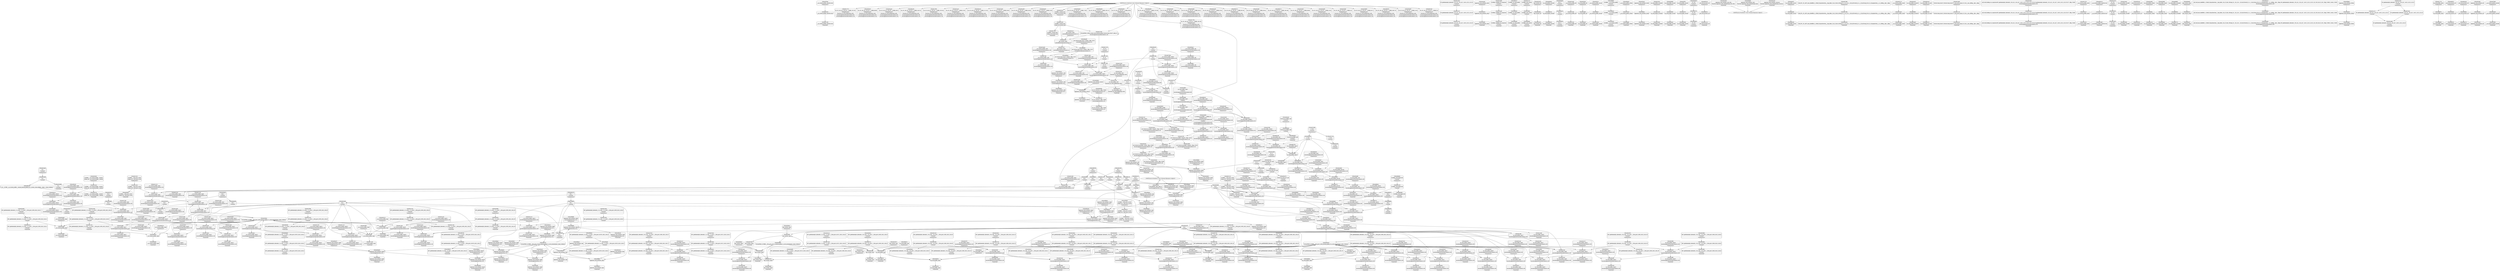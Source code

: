 digraph {
	CE0x4621290 [shape=record,shape=Mrecord,label="{CE0x4621290|__aa_current_profile:_land.lhs.true2|*SummSink*}"]
	CE0x4617570 [shape=record,shape=Mrecord,label="{CE0x4617570|44:_i32,_48:_i16,_128:_i8*,_:_CMRE_120,128_|*MultipleSource*|Function::aa_cred_profile&Arg::cred::|security/apparmor/include/context.h,99|security/apparmor/include/context.h,138}"]
	CE0x461c0e0 [shape=record,shape=Mrecord,label="{CE0x461c0e0|i8*_getelementptr_inbounds_(_45_x_i8_,_45_x_i8_*_.str14,_i32_0,_i32_0)|*Constant*|*SummSource*}"]
	CE0x45ecee0 [shape=record,shape=Mrecord,label="{CE0x45ecee0|apparmor_task_setrlimit:_entry|*SummSource*}"]
	CE0x464f710 [shape=record,shape=Mrecord,label="{CE0x464f710|aa_cred_profile:_tmp3|*SummSource*}"]
	CE0x465b540 [shape=record,shape=Mrecord,label="{CE0x465b540|44:_i32,_48:_i16,_128:_i8*,_:_CMRE_88,89_|*MultipleSource*|Function::aa_cred_profile&Arg::cred::|security/apparmor/include/context.h,99|security/apparmor/include/context.h,138}"]
	CE0x465a4a0 [shape=record,shape=Mrecord,label="{CE0x465a4a0|44:_i32,_48:_i16,_128:_i8*,_:_CMRE_48,52_|*MultipleSource*|Function::aa_cred_profile&Arg::cred::|security/apparmor/include/context.h,99|security/apparmor/include/context.h,138}"]
	CE0x461aa90 [shape=record,shape=Mrecord,label="{CE0x461aa90|GLOBAL:_lockdep_rcu_suspicious|*Constant*}"]
	CE0x466ec90 [shape=record,shape=Mrecord,label="{CE0x466ec90|44:_i32,_48:_i16,_128:_i8*,_:_CMRE_144,152_|*MultipleSource*|Function::aa_cred_profile&Arg::cred::|security/apparmor/include/context.h,99|security/apparmor/include/context.h,138}"]
	CE0x4664840 [shape=record,shape=Mrecord,label="{CE0x4664840|%struct.aa_profile*_null|*Constant*}"]
	CE0x460f930 [shape=record,shape=Mrecord,label="{CE0x460f930|GLOBAL:_aa_cred_profile|*Constant*}"]
	CE0x4655800 [shape=record,shape=Mrecord,label="{CE0x4655800|i64*_getelementptr_inbounds_(_16_x_i64_,_16_x_i64_*___llvm_gcov_ctr46,_i64_0,_i64_8)|*Constant*}"]
	CE0x461dfb0 [shape=record,shape=Mrecord,label="{CE0x461dfb0|GLOBAL:_get_current|*Constant*}"]
	CE0x4642090 [shape=record,shape=Mrecord,label="{CE0x4642090|aa_cred_profile:_tmp28|security/apparmor/include/context.h,100|*SummSink*}"]
	CE0x46260b0 [shape=record,shape=Mrecord,label="{CE0x46260b0|get_current:_bb}"]
	CE0x46432c0 [shape=record,shape=Mrecord,label="{CE0x46432c0|aa_cred_profile:_tmp34|security/apparmor/include/context.h,101|*SummSink*}"]
	CE0x4669ed0 [shape=record,shape=Mrecord,label="{CE0x4669ed0|i64_6|*Constant*|*SummSink*}"]
	CE0x4668410 [shape=record,shape=Mrecord,label="{CE0x4668410|aa_cred_profile:_tmp5|security/apparmor/include/context.h,99|*SummSource*}"]
	CE0x45f8d30 [shape=record,shape=Mrecord,label="{CE0x45f8d30|apparmor_task_setrlimit:_tmp7|security/apparmor/lsm.c,613}"]
	CE0x4609c50 [shape=record,shape=Mrecord,label="{CE0x4609c50|aa_cred_profile:_do.body}"]
	CE0x45f8e10 [shape=record,shape=Mrecord,label="{CE0x45f8e10|apparmor_task_setrlimit:_tmp7|security/apparmor/lsm.c,613|*SummSink*}"]
	CE0x4618d30 [shape=record,shape=Mrecord,label="{CE0x4618d30|aa_cred_profile:_tmp12|security/apparmor/include/context.h,100|*SummSource*}"]
	CE0x45f52d0 [shape=record,shape=Mrecord,label="{CE0x45f52d0|apparmor_task_setrlimit:_tmp2|security/apparmor/lsm.c,612|*SummSink*}"]
	CE0x460dee0 [shape=record,shape=Mrecord,label="{CE0x460dee0|apparmor_task_setrlimit:_tmp9|security/apparmor/lsm.c,615|*SummSink*}"]
	CE0x46567d0 [shape=record,shape=Mrecord,label="{CE0x46567d0|aa_cred_profile:_tmp21|security/apparmor/include/context.h,100|*SummSink*}"]
	CE0x4669d10 [shape=record,shape=Mrecord,label="{CE0x4669d10|i64_6|*Constant*|*SummSource*}"]
	CE0x45f9340 [shape=record,shape=Mrecord,label="{CE0x45f9340|apparmor_task_setrlimit:_call1|security/apparmor/lsm.c,613|*SummSource*}"]
	CE0x4641fb0 [shape=record,shape=Mrecord,label="{CE0x4641fb0|aa_cred_profile:_tmp28|security/apparmor/include/context.h,100}"]
	CE0x4665050 [shape=record,shape=Mrecord,label="{CE0x4665050|aa_cred_profile:_lnot|security/apparmor/include/context.h,100}"]
	CE0x461ee40 [shape=record,shape=Mrecord,label="{CE0x461ee40|__aa_current_profile:_tmp17|security/apparmor/include/context.h,138|*SummSink*}"]
	CE0x4658a10 [shape=record,shape=Mrecord,label="{CE0x4658a10|i64_12|*Constant*}"]
	CE0x45fc600 [shape=record,shape=Mrecord,label="{CE0x45fc600|apparmor_task_setrlimit:_tmp8|security/apparmor/lsm.c,613|*SummSink*}"]
	CE0x4609250 [shape=record,shape=Mrecord,label="{CE0x4609250|__aa_current_profile:_tmp3}"]
	CE0x461d130 [shape=record,shape=Mrecord,label="{CE0x461d130|aa_cred_profile:_tmp17|security/apparmor/include/context.h,100|*SummSource*}"]
	CE0x4604320 [shape=record,shape=Mrecord,label="{CE0x4604320|apparmor_task_setrlimit:_tmp1|*SummSource*}"]
	CE0x460fc10 [shape=record,shape=Mrecord,label="{CE0x460fc10|GLOBAL:_aa_cred_profile|*Constant*|*SummSource*}"]
	CE0x46179f0 [shape=record,shape=Mrecord,label="{CE0x46179f0|44:_i32,_48:_i16,_128:_i8*,_:_CMRE_136,144_|*MultipleSource*|Function::aa_cred_profile&Arg::cred::|security/apparmor/include/context.h,99|security/apparmor/include/context.h,138}"]
	CE0x464f6a0 [shape=record,shape=Mrecord,label="{CE0x464f6a0|aa_cred_profile:_tmp3}"]
	CE0x46551b0 [shape=record,shape=Mrecord,label="{CE0x46551b0|aa_cred_profile:_tmp19|security/apparmor/include/context.h,100}"]
	CE0x4625390 [shape=record,shape=Mrecord,label="{CE0x4625390|__aa_current_profile:_bb}"]
	CE0x46669c0 [shape=record,shape=Mrecord,label="{CE0x46669c0|aa_cred_profile:_tmp2|*SummSink*}"]
	CE0x46211b0 [shape=record,shape=Mrecord,label="{CE0x46211b0|i64*_getelementptr_inbounds_(_11_x_i64_,_11_x_i64_*___llvm_gcov_ctr58,_i64_0,_i64_0)|*Constant*|*SummSink*}"]
	CE0x4622600 [shape=record,shape=Mrecord,label="{CE0x4622600|__aa_current_profile:_tmp14|security/apparmor/include/context.h,138}"]
	CE0x46012b0 [shape=record,shape=Mrecord,label="{CE0x46012b0|aa_cred_profile:_tmp8|security/apparmor/include/context.h,100}"]
	CE0x463e450 [shape=record,shape=Mrecord,label="{CE0x463e450|i64*_getelementptr_inbounds_(_16_x_i64_,_16_x_i64_*___llvm_gcov_ctr46,_i64_0,_i64_12)|*Constant*}"]
	CE0x462afb0 [shape=record,shape=Mrecord,label="{CE0x462afb0|aa_cred_profile:_bb}"]
	CE0x45fc010 [shape=record,shape=Mrecord,label="{CE0x45fc010|__aa_current_profile:_do.end|*SummSource*}"]
	CE0x461e540 [shape=record,shape=Mrecord,label="{CE0x461e540|i64*_getelementptr_inbounds_(_11_x_i64_,_11_x_i64_*___llvm_gcov_ctr58,_i64_0,_i64_9)|*Constant*}"]
	CE0x4593dc0 [shape=record,shape=Mrecord,label="{CE0x4593dc0|_ret_%struct.aa_profile*_%call4,_!dbg_!15494|security/apparmor/include/context.h,138}"]
	CE0x45fbbf0 [shape=record,shape=Mrecord,label="{CE0x45fbbf0|GLOBAL:___aa_current_profile|*Constant*|*SummSource*}"]
	CE0x460e5e0 [shape=record,shape=Mrecord,label="{CE0x460e5e0|apparmor_task_setrlimit:_tmp4|security/apparmor/lsm.c,612|*SummSource*}"]
	CE0x460ef90 [shape=record,shape=Mrecord,label="{CE0x460ef90|_ret_%struct.task_struct*_%tmp4,_!dbg_!15471|./arch/x86/include/asm/current.h,14}"]
	CE0x461c070 [shape=record,shape=Mrecord,label="{CE0x461c070|i8*_getelementptr_inbounds_(_45_x_i8_,_45_x_i8_*_.str14,_i32_0,_i32_0)|*Constant*}"]
	CE0x45fbd30 [shape=record,shape=Mrecord,label="{CE0x45fbd30|__aa_current_profile:_if.then|*SummSource*}"]
	CE0x4612e30 [shape=record,shape=Mrecord,label="{CE0x4612e30|GLOBAL:___llvm_gcov_ctr58|Global_var:__llvm_gcov_ctr58}"]
	CE0x46190d0 [shape=record,shape=Mrecord,label="{CE0x46190d0|aa_cred_profile:_tobool1|security/apparmor/include/context.h,100}"]
	CE0x45f88d0 [shape=record,shape=Mrecord,label="{CE0x45f88d0|apparmor_task_setrlimit:_mode|security/apparmor/lsm.c,612|*SummSource*}"]
	CE0x4668bc0 [shape=record,shape=Mrecord,label="{CE0x4668bc0|aa_cred_profile:_expval|security/apparmor/include/context.h,100|*SummSource*}"]
	CE0x45fe340 [shape=record,shape=Mrecord,label="{CE0x45fe340|__aa_current_profile:_tmp8|security/apparmor/include/context.h,138|*SummSink*}"]
	CE0x45f8da0 [shape=record,shape=Mrecord,label="{CE0x45f8da0|apparmor_task_setrlimit:_tmp7|security/apparmor/lsm.c,613|*SummSource*}"]
	CE0x460e570 [shape=record,shape=Mrecord,label="{CE0x460e570|apparmor_task_setrlimit:_tmp4|security/apparmor/lsm.c,612|*SummSink*}"]
	CE0x45f34c0 [shape=record,shape=Mrecord,label="{CE0x45f34c0|apparmor_task_setrlimit:_if.end|*SummSource*}"]
	CE0x463b900 [shape=record,shape=Mrecord,label="{CE0x463b900|i64_0|*Constant*}"]
	CE0x4615e20 [shape=record,shape=Mrecord,label="{CE0x4615e20|i64*_getelementptr_inbounds_(_11_x_i64_,_11_x_i64_*___llvm_gcov_ctr58,_i64_0,_i64_6)|*Constant*}"]
	CE0x4640010 [shape=record,shape=Mrecord,label="{CE0x4640010|aa_cred_profile:_tmp30|security/apparmor/include/context.h,100|*SummSink*}"]
	CE0x460d520 [shape=record,shape=Mrecord,label="{CE0x460d520|apparmor_task_setrlimit:_error.0}"]
	CE0x46387d0 [shape=record,shape=Mrecord,label="{CE0x46387d0|aa_cred_profile:_profile|security/apparmor/include/context.h,100}"]
	CE0x45f78e0 [shape=record,shape=Mrecord,label="{CE0x45f78e0|__aa_current_profile:_land.lhs.true2|*SummSource*}"]
	CE0x4653bf0 [shape=record,shape=Mrecord,label="{CE0x4653bf0|i64*_getelementptr_inbounds_(_16_x_i64_,_16_x_i64_*___llvm_gcov_ctr46,_i64_0,_i64_10)|*Constant*}"]
	CE0x4639ae0 [shape=record,shape=Mrecord,label="{CE0x4639ae0|aa_cred_profile:_lnot3|security/apparmor/include/context.h,100|*SummSource*}"]
	CE0x4612260 [shape=record,shape=Mrecord,label="{CE0x4612260|__aa_current_profile:_tmp21|security/apparmor/include/context.h,138|*SummSink*}"]
	CE0x46418a0 [shape=record,shape=Mrecord,label="{CE0x46418a0|i64*_getelementptr_inbounds_(_16_x_i64_,_16_x_i64_*___llvm_gcov_ctr46,_i64_0,_i64_13)|*Constant*}"]
	CE0x45fb050 [shape=record,shape=Mrecord,label="{CE0x45fb050|apparmor_task_setrlimit:_tmp}"]
	CE0x45fb9c0 [shape=record,shape=Mrecord,label="{CE0x45fb9c0|apparmor_task_setrlimit:_cmp|security/apparmor/lsm.c,612|*SummSource*}"]
	CE0x4669680 [shape=record,shape=Mrecord,label="{CE0x4669680|aa_cred_profile:_tobool4|security/apparmor/include/context.h,100}"]
	CE0x4621e00 [shape=record,shape=Mrecord,label="{CE0x4621e00|aa_cred_profile:_do.body5}"]
	CE0x4659800 [shape=record,shape=Mrecord,label="{CE0x4659800|aa_cred_profile:_do.end}"]
	CE0x4618f70 [shape=record,shape=Mrecord,label="{CE0x4618f70|aa_cred_profile:_tmp12|security/apparmor/include/context.h,100|*SummSink*}"]
	CE0x461fe70 [shape=record,shape=Mrecord,label="{CE0x461fe70|aa_cred_profile:_lor.end}"]
	CE0x45f56d0 [shape=record,shape=Mrecord,label="{CE0x45f56d0|GLOBAL:___llvm_gcov_ctr105|Global_var:__llvm_gcov_ctr105|*SummSource*}"]
	CE0x4667c50 [shape=record,shape=Mrecord,label="{CE0x4667c50|aa_cred_profile:_tobool|security/apparmor/include/context.h,100|*SummSource*}"]
	CE0x45fdb40 [shape=record,shape=Mrecord,label="{CE0x45fdb40|apparmor_task_setrlimit:_tmp10|security/apparmor/lsm.c,615|*SummSource*}"]
	CE0x4654ba0 [shape=record,shape=Mrecord,label="{CE0x4654ba0|aa_cred_profile:_tmp18|security/apparmor/include/context.h,100}"]
	CE0x462a000 [shape=record,shape=Mrecord,label="{CE0x462a000|__aa_current_profile:_tmp9|security/apparmor/include/context.h,138}"]
	CE0x4593ea0 [shape=record,shape=Mrecord,label="{CE0x4593ea0|_ret_%struct.aa_profile*_%call4,_!dbg_!15494|security/apparmor/include/context.h,138|*SummSink*}"]
	CE0x4607500 [shape=record,shape=Mrecord,label="{CE0x4607500|__aa_current_profile:_tobool|security/apparmor/include/context.h,138}"]
	CE0x462b9d0 [shape=record,shape=Mrecord,label="{CE0x462b9d0|get_current:_tmp3|*SummSink*}"]
	CE0x4655980 [shape=record,shape=Mrecord,label="{CE0x4655980|i64*_getelementptr_inbounds_(_16_x_i64_,_16_x_i64_*___llvm_gcov_ctr46,_i64_0,_i64_8)|*Constant*|*SummSource*}"]
	CE0x4658540 [shape=record,shape=Mrecord,label="{CE0x4658540|i32_100|*Constant*|*SummSource*}"]
	CE0x4628d40 [shape=record,shape=Mrecord,label="{CE0x4628d40|__aa_current_profile:_tobool1|security/apparmor/include/context.h,138|*SummSink*}"]
	CE0x46215c0 [shape=record,shape=Mrecord,label="{CE0x46215c0|get_current:_tmp4|./arch/x86/include/asm/current.h,14|*SummSink*}"]
	CE0x4601c10 [shape=record,shape=Mrecord,label="{CE0x4601c10|_call_void_mcount()_#2|*SummSink*}"]
	CE0x45fe1b0 [shape=record,shape=Mrecord,label="{CE0x45fe1b0|__aa_current_profile:_tmp8|security/apparmor/include/context.h,138|*SummSource*}"]
	CE0x460f340 [shape=record,shape=Mrecord,label="{CE0x460f340|__aa_current_profile:_call4|security/apparmor/include/context.h,138}"]
	CE0x4609670 [shape=record,shape=Mrecord,label="{CE0x4609670|_call_void_mcount()_#2}"]
	CE0x45f5e60 [shape=record,shape=Mrecord,label="{CE0x45f5e60|i64*_getelementptr_inbounds_(_5_x_i64_,_5_x_i64_*___llvm_gcov_ctr105,_i64_0,_i64_0)|*Constant*}"]
	CE0x4645a90 [shape=record,shape=Mrecord,label="{CE0x4645a90|apparmor_task_setrlimit:_new_rlim|Function::apparmor_task_setrlimit&Arg::new_rlim::|*SummSink*}"]
	CE0x4668650 [shape=record,shape=Mrecord,label="{CE0x4668650|aa_cred_profile:_tmp6|security/apparmor/include/context.h,100|*SummSource*}"]
	CE0x4629620 [shape=record,shape=Mrecord,label="{CE0x4629620|i64_5|*Constant*|*SummSource*}"]
	CE0x464b2d0 [shape=record,shape=Mrecord,label="{CE0x464b2d0|aa_cred_profile:_lor.rhs|*SummSink*}"]
	CE0x4624ce0 [shape=record,shape=Mrecord,label="{CE0x4624ce0|44:_i32,_48:_i16,_128:_i8*,_:_CMRE_32,36_|*MultipleSource*|Function::aa_cred_profile&Arg::cred::|security/apparmor/include/context.h,99|security/apparmor/include/context.h,138}"]
	CE0x4626160 [shape=record,shape=Mrecord,label="{CE0x4626160|get_current:_bb|*SummSink*}"]
	CE0x46261d0 [shape=record,shape=Mrecord,label="{CE0x46261d0|get_current:_bb|*SummSource*}"]
	CE0x466afd0 [shape=record,shape=Mrecord,label="{CE0x466afd0|apparmor_task_setrlimit:_task|Function::apparmor_task_setrlimit&Arg::task::|*SummSink*}"]
	CE0x460a120 [shape=record,shape=Mrecord,label="{CE0x460a120|i64_0|*Constant*|*SummSource*}"]
	CE0x465bc40 [shape=record,shape=Mrecord,label="{CE0x465bc40|44:_i32,_48:_i16,_128:_i8*,_:_CMRE_112,120_|*MultipleSource*|Function::aa_cred_profile&Arg::cred::|security/apparmor/include/context.h,99|security/apparmor/include/context.h,138}"]
	CE0x4656300 [shape=record,shape=Mrecord,label="{CE0x4656300|void_(i8*,_i32,_i64)*_asm_sideeffect_1:_09ud2_0A.pushsection___bug_table,_22a_22_0A2:_09.long_1b_-_2b,_$_0:c_-_2b_0A_09.word_$_1:c_,_0_0A_09.org_2b+$_2:c_0A.popsection_,_i,i,i,_dirflag_,_fpsr_,_flags_|*SummSink*}"]
	CE0x46202b0 [shape=record,shape=Mrecord,label="{CE0x46202b0|__aa_current_profile:_if.end|*SummSink*}"]
	CE0x46118a0 [shape=record,shape=Mrecord,label="{CE0x46118a0|__aa_current_profile:_cred|security/apparmor/include/context.h,138|*SummSource*}"]
	CE0x463b5b0 [shape=record,shape=Mrecord,label="{CE0x463b5b0|aa_cred_profile:_tmp6|security/apparmor/include/context.h,100|*SummSink*}"]
	CE0x45ec890 [shape=record,shape=Mrecord,label="{CE0x45ec890|i32_11|*Constant*|*SummSink*}"]
	CE0x462ad70 [shape=record,shape=Mrecord,label="{CE0x462ad70|aa_cred_profile:_do.end10|*SummSource*}"]
	CE0x45fba30 [shape=record,shape=Mrecord,label="{CE0x45fba30|apparmor_task_setrlimit:_tmp3|security/apparmor/lsm.c,612}"]
	CE0x4622d80 [shape=record,shape=Mrecord,label="{CE0x4622d80|i1_true|*Constant*|*SummSource*}"]
	CE0x461c150 [shape=record,shape=Mrecord,label="{CE0x461c150|i8*_getelementptr_inbounds_(_45_x_i8_,_45_x_i8_*_.str14,_i32_0,_i32_0)|*Constant*|*SummSink*}"]
	CE0x4664ec0 [shape=record,shape=Mrecord,label="{CE0x4664ec0|i1_true|*Constant*}"]
	CE0x46687d0 [shape=record,shape=Mrecord,label="{CE0x46687d0|aa_cred_profile:_do.cond}"]
	CE0x461e5b0 [shape=record,shape=Mrecord,label="{CE0x461e5b0|i64*_getelementptr_inbounds_(_11_x_i64_,_11_x_i64_*___llvm_gcov_ctr58,_i64_0,_i64_9)|*Constant*|*SummSource*}"]
	CE0x4620170 [shape=record,shape=Mrecord,label="{CE0x4620170|__aa_current_profile:_if.end|*SummSource*}"]
	CE0x4624e60 [shape=record,shape=Mrecord,label="{CE0x4624e60|44:_i32,_48:_i16,_128:_i8*,_:_CMRE_36,40_|*MultipleSource*|Function::aa_cred_profile&Arg::cred::|security/apparmor/include/context.h,99|security/apparmor/include/context.h,138}"]
	CE0x46592e0 [shape=record,shape=Mrecord,label="{CE0x46592e0|aa_cred_profile:_security|security/apparmor/include/context.h,99}"]
	CE0x462a230 [shape=record,shape=Mrecord,label="{CE0x462a230|%struct.task_struct*_(%struct.task_struct**)*_asm_movq_%gs:$_1:P_,$0_,_r,im,_dirflag_,_fpsr_,_flags_|*SummSink*}"]
	CE0x45f6160 [shape=record,shape=Mrecord,label="{CE0x45f6160|apparmor_task_setrlimit:_tmp5|security/apparmor/lsm.c,612|*SummSink*}"]
	CE0x4619cb0 [shape=record,shape=Mrecord,label="{CE0x4619cb0|_call_void_lockdep_rcu_suspicious(i8*_getelementptr_inbounds_(_36_x_i8_,_36_x_i8_*_.str12,_i32_0,_i32_0),_i32_138,_i8*_getelementptr_inbounds_(_45_x_i8_,_45_x_i8_*_.str14,_i32_0,_i32_0))_#7,_!dbg_!15483|security/apparmor/include/context.h,138|*SummSource*}"]
	CE0x463e5d0 [shape=record,shape=Mrecord,label="{CE0x463e5d0|i64*_getelementptr_inbounds_(_16_x_i64_,_16_x_i64_*___llvm_gcov_ctr46,_i64_0,_i64_12)|*Constant*|*SummSource*}"]
	CE0x4623fe0 [shape=record,shape=Mrecord,label="{CE0x4623fe0|__aa_current_profile:_tmp16|security/apparmor/include/context.h,138|*SummSink*}"]
	CE0x4629230 [shape=record,shape=Mrecord,label="{CE0x4629230|i64_4|*Constant*|*SummSource*}"]
	CE0x4628c10 [shape=record,shape=Mrecord,label="{CE0x4628c10|__aa_current_profile:_tobool1|security/apparmor/include/context.h,138|*SummSource*}"]
	CE0x463a480 [shape=record,shape=Mrecord,label="{CE0x463a480|aa_cred_profile:_conv|security/apparmor/include/context.h,100}"]
	CE0x4591810 [shape=record,shape=Mrecord,label="{CE0x4591810|__aa_current_profile:_entry|*SummSink*}"]
	CE0x45f7b20 [shape=record,shape=Mrecord,label="{CE0x45f7b20|__aa_current_profile:_if.then}"]
	CE0x4610610 [shape=record,shape=Mrecord,label="{CE0x4610610|_ret_%struct.aa_profile*_%tmp34,_!dbg_!15510|security/apparmor/include/context.h,101|*SummSource*}"]
	CE0x46072d0 [shape=record,shape=Mrecord,label="{CE0x46072d0|i32_0|*Constant*}"]
	CE0x4613010 [shape=record,shape=Mrecord,label="{CE0x4613010|GLOBAL:___llvm_gcov_ctr58|Global_var:__llvm_gcov_ctr58|*SummSource*}"]
	CE0x4604280 [shape=record,shape=Mrecord,label="{CE0x4604280|i64_1|*Constant*|*SummSink*}"]
	CE0x4614780 [shape=record,shape=Mrecord,label="{CE0x4614780|__aa_current_profile:_tmp9|security/apparmor/include/context.h,138|*SummSource*}"]
	CE0x4659480 [shape=record,shape=Mrecord,label="{CE0x4659480|aa_cred_profile:_security|security/apparmor/include/context.h,99|*SummSink*}"]
	CE0x462c530 [shape=record,shape=Mrecord,label="{CE0x462c530|__aa_current_profile:_tmp4|security/apparmor/include/context.h,138|*SummSink*}"]
	CE0x461e740 [shape=record,shape=Mrecord,label="{CE0x461e740|i64*_getelementptr_inbounds_(_11_x_i64_,_11_x_i64_*___llvm_gcov_ctr58,_i64_0,_i64_9)|*Constant*|*SummSink*}"]
	CE0x45ff680 [shape=record,shape=Mrecord,label="{CE0x45ff680|apparmor_task_setrlimit:_tmp1}"]
	CE0x4640d20 [shape=record,shape=Mrecord,label="{CE0x4640d20|aa_cred_profile:_tmp26|security/apparmor/include/context.h,100|*SummSink*}"]
	CE0x4645530 [shape=record,shape=Mrecord,label="{CE0x4645530|aa_cred_profile:_tmp33|security/apparmor/include/context.h,101}"]
	CE0x4644f10 [shape=record,shape=Mrecord,label="{CE0x4644f10|aa_cred_profile:_tmp32|security/apparmor/include/context.h,101|*SummSink*}"]
	CE0x460a0b0 [shape=record,shape=Mrecord,label="{CE0x460a0b0|apparmor_task_setrlimit:_tmp4|security/apparmor/lsm.c,612}"]
	CE0x461f1c0 [shape=record,shape=Mrecord,label="{CE0x461f1c0|__aa_current_profile:_tmp18|security/apparmor/include/context.h,138}"]
	CE0x463b190 [shape=record,shape=Mrecord,label="{CE0x463b190|%struct.aa_task_cxt*_null|*Constant*|*SummSource*}"]
	CE0x4623e20 [shape=record,shape=Mrecord,label="{CE0x4623e20|__aa_current_profile:_tmp16|security/apparmor/include/context.h,138|*SummSource*}"]
	CE0x461cd60 [shape=record,shape=Mrecord,label="{CE0x461cd60|aa_cred_profile:_tmp16|security/apparmor/include/context.h,100|*SummSink*}"]
	CE0x4625f00 [shape=record,shape=Mrecord,label="{CE0x4625f00|get_current:_tmp1}"]
	CE0x4619770 [shape=record,shape=Mrecord,label="{CE0x4619770|__aa_current_profile:_land.lhs.true}"]
	CE0x45fd9f0 [shape=record,shape=Mrecord,label="{CE0x45fd9f0|apparmor_task_setrlimit:_tmp10|security/apparmor/lsm.c,615}"]
	CE0x465b1b0 [shape=record,shape=Mrecord,label="{CE0x465b1b0|aa_cred_profile:_tobool|security/apparmor/include/context.h,100|*SummSink*}"]
	CE0x45fc8c0 [shape=record,shape=Mrecord,label="{CE0x45fc8c0|apparmor_task_setrlimit:_tmp8|security/apparmor/lsm.c,613}"]
	CE0x45ec250 [shape=record,shape=Mrecord,label="{CE0x45ec250|i32_138|*Constant*|*SummSource*}"]
	CE0x465a260 [shape=record,shape=Mrecord,label="{CE0x465a260|44:_i32,_48:_i16,_128:_i8*,_:_CMRE_44,48_|*MultipleSource*|Function::aa_cred_profile&Arg::cred::|security/apparmor/include/context.h,99|security/apparmor/include/context.h,138}"]
	CE0x4668500 [shape=record,shape=Mrecord,label="{CE0x4668500|aa_cred_profile:_tmp5|security/apparmor/include/context.h,99|*SummSink*}"]
	CE0x46536c0 [shape=record,shape=Mrecord,label="{CE0x46536c0|aa_cred_profile:_tmp23|security/apparmor/include/context.h,100|*SummSource*}"]
	CE0x4621650 [shape=record,shape=Mrecord,label="{CE0x4621650|GLOBAL:_current_task|Global_var:current_task}"]
	CE0x463ce90 [shape=record,shape=Mrecord,label="{CE0x463ce90|aa_cred_profile:_tmp9|security/apparmor/include/context.h,100|*SummSource*}"]
	CE0x462c2a0 [shape=record,shape=Mrecord,label="{CE0x462c2a0|__aa_current_profile:_tmp4|security/apparmor/include/context.h,138}"]
	CE0x46552d0 [shape=record,shape=Mrecord,label="{CE0x46552d0|aa_cred_profile:_tmp19|security/apparmor/include/context.h,100|*SummSource*}"]
	CE0x463e110 [shape=record,shape=Mrecord,label="{CE0x463e110|aa_cred_profile:_tmp25|security/apparmor/include/context.h,100|*SummSink*}"]
	CE0x4625540 [shape=record,shape=Mrecord,label="{CE0x4625540|__aa_current_profile:_bb|*SummSink*}"]
	CE0x4625960 [shape=record,shape=Mrecord,label="{CE0x4625960|aa_cred_profile:_do.end8|*SummSink*}"]
	CE0x464a450 [shape=record,shape=Mrecord,label="{CE0x464a450|44:_i32,_48:_i16,_128:_i8*,_:_CMRE_24,28_|*MultipleSource*|Function::aa_cred_profile&Arg::cred::|security/apparmor/include/context.h,99|security/apparmor/include/context.h,138}"]
	CE0x461ca60 [shape=record,shape=Mrecord,label="{CE0x461ca60|aa_cred_profile:_tmp16|security/apparmor/include/context.h,100}"]
	CE0x4649710 [shape=record,shape=Mrecord,label="{CE0x4649710|i64*_getelementptr_inbounds_(_16_x_i64_,_16_x_i64_*___llvm_gcov_ctr46,_i64_0,_i64_0)|*Constant*}"]
	CE0x4639ca0 [shape=record,shape=Mrecord,label="{CE0x4639ca0|aa_cred_profile:_lnot3|security/apparmor/include/context.h,100|*SummSink*}"]
	CE0x4640320 [shape=record,shape=Mrecord,label="{CE0x4640320|i64*_getelementptr_inbounds_(_16_x_i64_,_16_x_i64_*___llvm_gcov_ctr46,_i64_0,_i64_15)|*Constant*|*SummSink*}"]
	CE0x45fbaa0 [shape=record,shape=Mrecord,label="{CE0x45fbaa0|apparmor_task_setrlimit:_cmp|security/apparmor/lsm.c,612|*SummSink*}"]
	"CONST[source:0(mediator),value:2(dynamic)][purpose:{subject}]"
	CE0x45f6fd0 [shape=record,shape=Mrecord,label="{CE0x45f6fd0|__aa_current_profile:_tmp|*SummSink*}"]
	CE0x462bfc0 [shape=record,shape=Mrecord,label="{CE0x462bfc0|i64_3|*Constant*}"]
	CE0x46090d0 [shape=record,shape=Mrecord,label="{CE0x46090d0|__aa_current_profile:_call|security/apparmor/include/context.h,138}"]
	CE0x4652fe0 [shape=record,shape=Mrecord,label="{CE0x4652fe0|aa_cred_profile:_tmp22|security/apparmor/include/context.h,100|*SummSink*}"]
	CE0x4639330 [shape=record,shape=Mrecord,label="{CE0x4639330|_call_void_mcount()_#2|*SummSink*}"]
	CE0x463df50 [shape=record,shape=Mrecord,label="{CE0x463df50|aa_cred_profile:_tmp25|security/apparmor/include/context.h,100|*SummSource*}"]
	CE0x45fd3c0 [shape=record,shape=Mrecord,label="{CE0x45fd3c0|i64*_getelementptr_inbounds_(_16_x_i64_,_16_x_i64_*___llvm_gcov_ctr46,_i64_0,_i64_1)|*Constant*|*SummSink*}"]
	CE0x46456f0 [shape=record,shape=Mrecord,label="{CE0x46456f0|aa_cred_profile:_tmp33|security/apparmor/include/context.h,101|*SummSource*}"]
	CE0x4620080 [shape=record,shape=Mrecord,label="{CE0x4620080|aa_cred_profile:_lor.end|*SummSink*}"]
	CE0x4667830 [shape=record,shape=Mrecord,label="{CE0x4667830|i64*_getelementptr_inbounds_(_16_x_i64_,_16_x_i64_*___llvm_gcov_ctr46,_i64_0,_i64_4)|*Constant*|*SummSink*}"]
	CE0x4601ad0 [shape=record,shape=Mrecord,label="{CE0x4601ad0|get_current:_tmp}"]
	CE0x4645e40 [shape=record,shape=Mrecord,label="{CE0x4645e40|aa_cred_profile:_profile11|security/apparmor/include/context.h,101|*SummSink*}"]
	CE0x465a060 [shape=record,shape=Mrecord,label="{CE0x465a060|aa_cred_profile:_if.then|*SummSource*}"]
	CE0x4591700 [shape=record,shape=Mrecord,label="{CE0x4591700|__aa_current_profile:_entry|*SummSource*}"]
	CE0x4623780 [shape=record,shape=Mrecord,label="{CE0x4623780|__aa_current_profile:_tmp15|security/apparmor/include/context.h,138|*SummSink*}"]
	CE0x464aa30 [shape=record,shape=Mrecord,label="{CE0x464aa30|i64_1|*Constant*}"]
	CE0x45fb510 [shape=record,shape=Mrecord,label="{CE0x45fb510|aa_cred_profile:_tmp|*SummSource*}"]
	CE0x45ed9f0 [shape=record,shape=Mrecord,label="{CE0x45ed9f0|apparmor_task_setrlimit:_entry|*SummSink*}"]
	CE0x45ed520 [shape=record,shape=Mrecord,label="{CE0x45ed520|apparmor_task_setrlimit:_entry}"]
	CE0x4666e80 [shape=record,shape=Mrecord,label="{CE0x4666e80|aa_cred_profile:_tmp29|security/apparmor/include/context.h,100|*SummSource*}"]
	CE0x4627750 [shape=record,shape=Mrecord,label="{CE0x4627750|aa_cred_profile:_if.end}"]
	CE0x4611430 [shape=record,shape=Mrecord,label="{CE0x4611430|i32_78|*Constant*}"]
	CE0x461edd0 [shape=record,shape=Mrecord,label="{CE0x461edd0|__aa_current_profile:_tmp17|security/apparmor/include/context.h,138|*SummSource*}"]
	CE0x462a3c0 [shape=record,shape=Mrecord,label="{CE0x462a3c0|GLOBAL:_current_task|Global_var:current_task|*SummSource*}"]
	CE0x461cbe0 [shape=record,shape=Mrecord,label="{CE0x461cbe0|aa_cred_profile:_tmp16|security/apparmor/include/context.h,100|*SummSource*}"]
	CE0x461dc00 [shape=record,shape=Mrecord,label="{CE0x461dc00|__aa_current_profile:_call3|security/apparmor/include/context.h,138|*SummSink*}"]
	CE0x4668930 [shape=record,shape=Mrecord,label="{CE0x4668930|aa_cred_profile:_do.body6}"]
	CE0x46535a0 [shape=record,shape=Mrecord,label="{CE0x46535a0|aa_cred_profile:_tmp23|security/apparmor/include/context.h,100}"]
	CE0x46683a0 [shape=record,shape=Mrecord,label="{CE0x46683a0|%struct.aa_task_cxt*_null|*Constant*}"]
	CE0x4629a40 [shape=record,shape=Mrecord,label="{CE0x4629a40|44:_i32,_48:_i16,_128:_i8*,_:_CMRE_72,80_|*MultipleSource*|Function::aa_cred_profile&Arg::cred::|security/apparmor/include/context.h,99|security/apparmor/include/context.h,138}"]
	CE0x464af70 [shape=record,shape=Mrecord,label="{CE0x464af70|aa_cred_profile:_lor.rhs|*SummSource*}"]
	CE0x4645220 [shape=record,shape=Mrecord,label="{CE0x4645220|aa_cred_profile:_tmp33|security/apparmor/include/context.h,101|*SummSink*}"]
	CE0x4639170 [shape=record,shape=Mrecord,label="{CE0x4639170|_call_void_mcount()_#2}"]
	CE0x4628720 [shape=record,shape=Mrecord,label="{CE0x4628720|GLOBAL:___aa_current_profile.__warned|Global_var:__aa_current_profile.__warned|*SummSink*}"]
	CE0x465ba00 [shape=record,shape=Mrecord,label="{CE0x465ba00|44:_i32,_48:_i16,_128:_i8*,_:_CMRE_104,112_|*MultipleSource*|Function::aa_cred_profile&Arg::cred::|security/apparmor/include/context.h,99|security/apparmor/include/context.h,138}"]
	CE0x463b540 [shape=record,shape=Mrecord,label="{CE0x463b540|GLOBAL:___llvm_gcov_ctr46|Global_var:__llvm_gcov_ctr46|*SummSink*}"]
	CE0x4610370 [shape=record,shape=Mrecord,label="{CE0x4610370|aa_cred_profile:_cred|Function::aa_cred_profile&Arg::cred::|*SummSink*}"]
	CE0x462abb0 [shape=record,shape=Mrecord,label="{CE0x462abb0|__aa_current_profile:_tmp2|*SummSink*}"]
	CE0x4627970 [shape=record,shape=Mrecord,label="{CE0x4627970|__aa_current_profile:_tmp20|security/apparmor/include/context.h,138}"]
	CE0x4640c40 [shape=record,shape=Mrecord,label="{CE0x4640c40|aa_cred_profile:_tmp26|security/apparmor/include/context.h,100}"]
	CE0x460eb10 [shape=record,shape=Mrecord,label="{CE0x460eb10|get_current:_entry}"]
	CE0x45f8780 [shape=record,shape=Mrecord,label="{CE0x45f8780|i64_3|*Constant*|*SummSource*}"]
	CE0x4658a80 [shape=record,shape=Mrecord,label="{CE0x4658a80|i64_12|*Constant*|*SummSource*}"]
	CE0x4656610 [shape=record,shape=Mrecord,label="{CE0x4656610|aa_cred_profile:_tmp21|security/apparmor/include/context.h,100|*SummSource*}"]
	CE0x462ab40 [shape=record,shape=Mrecord,label="{CE0x462ab40|__aa_current_profile:_tmp2|*SummSource*}"]
	CE0x4616650 [shape=record,shape=Mrecord,label="{CE0x4616650|__aa_current_profile:_tmp13|security/apparmor/include/context.h,138|*SummSource*}"]
	CE0x4656e80 [shape=record,shape=Mrecord,label="{CE0x4656e80|_call_void_asm_sideeffect_1:_09ud2_0A.pushsection___bug_table,_22a_22_0A2:_09.long_1b_-_2b,_$_0:c_-_2b_0A_09.word_$_1:c_,_0_0A_09.org_2b+$_2:c_0A.popsection_,_i,i,i,_dirflag_,_fpsr_,_flags_(i8*_getelementptr_inbounds_(_36_x_i8_,_36_x_i8_*_.str12,_i32_0,_i32_0),_i32_100,_i64_12)_#2,_!dbg_!15490,_!srcloc_!15493|security/apparmor/include/context.h,100|*SummSink*}"]
	CE0x4655f80 [shape=record,shape=Mrecord,label="{CE0x4655f80|aa_cred_profile:_tmp20|security/apparmor/include/context.h,100|*SummSource*}"]
	CE0x460de70 [shape=record,shape=Mrecord,label="{CE0x460de70|apparmor_task_setrlimit:_tmp9|security/apparmor/lsm.c,615|*SummSource*}"]
	CE0x461f820 [shape=record,shape=Mrecord,label="{CE0x461f820|i64*_getelementptr_inbounds_(_11_x_i64_,_11_x_i64_*___llvm_gcov_ctr58,_i64_0,_i64_10)|*Constant*}"]
	CE0x46428c0 [shape=record,shape=Mrecord,label="{CE0x46428c0|i64*_getelementptr_inbounds_(_16_x_i64_,_16_x_i64_*___llvm_gcov_ctr46,_i64_0,_i64_15)|*Constant*|*SummSource*}"]
	CE0x4625ad0 [shape=record,shape=Mrecord,label="{CE0x4625ad0|__aa_current_profile:_land.lhs.true|*SummSink*}"]
	"CONST[source:0(mediator),value:2(dynamic)][purpose:{object}]"
	CE0x45f5dd0 [shape=record,shape=Mrecord,label="{CE0x45f5dd0|apparmor_task_setrlimit:_if.then|*SummSink*}"]
	CE0x45f9220 [shape=record,shape=Mrecord,label="{CE0x45f9220|apparmor_task_setrlimit:_call1|security/apparmor/lsm.c,613}"]
	CE0x4649a30 [shape=record,shape=Mrecord,label="{CE0x4649a30|COLLAPSED:_GCMRE___llvm_gcov_ctr46_internal_global_16_x_i64_zeroinitializer:_elem_0:default:}"]
	CE0x461a450 [shape=record,shape=Mrecord,label="{CE0x461a450|i8*_getelementptr_inbounds_(_36_x_i8_,_36_x_i8_*_.str12,_i32_0,_i32_0)|*Constant*|*SummSource*}"]
	CE0x4654f90 [shape=record,shape=Mrecord,label="{CE0x4654f90|i64*_getelementptr_inbounds_(_16_x_i64_,_16_x_i64_*___llvm_gcov_ctr46,_i64_0,_i64_8)|*Constant*|*SummSink*}"]
	CE0x4669980 [shape=record,shape=Mrecord,label="{CE0x4669980|aa_cred_profile:_tobool4|security/apparmor/include/context.h,100|*SummSink*}"]
	CE0x460de00 [shape=record,shape=Mrecord,label="{CE0x460de00|apparmor_task_setrlimit:_tmp9|security/apparmor/lsm.c,615}"]
	CE0x45f9980 [shape=record,shape=Mrecord,label="{CE0x45f9980|apparmor_task_setrlimit:_tmp5|security/apparmor/lsm.c,612|*SummSource*}"]
	CE0x4652c40 [shape=record,shape=Mrecord,label="{CE0x4652c40|i64*_getelementptr_inbounds_(_16_x_i64_,_16_x_i64_*___llvm_gcov_ctr46,_i64_0,_i64_9)|*Constant*|*SummSource*}"]
	CE0x45f6350 [shape=record,shape=Mrecord,label="{CE0x45f6350|apparmor_task_setrlimit:_tmp6|security/apparmor/lsm.c,612|*SummSource*}"]
	CE0x46290d0 [shape=record,shape=Mrecord,label="{CE0x46290d0|i64_4|*Constant*}"]
	CE0x4617160 [shape=record,shape=Mrecord,label="{CE0x4617160|__aa_current_profile:_tmp1|*SummSink*}"]
	CE0x4628560 [shape=record,shape=Mrecord,label="{CE0x4628560|GLOBAL:___aa_current_profile.__warned|Global_var:__aa_current_profile.__warned|*SummSource*}"]
	CE0x46107f0 [shape=record,shape=Mrecord,label="{CE0x46107f0|_ret_%struct.aa_profile*_%tmp34,_!dbg_!15510|security/apparmor/include/context.h,101}"]
	CE0x460fd70 [shape=record,shape=Mrecord,label="{CE0x460fd70|aa_cred_profile:_entry}"]
	CE0x461d2f0 [shape=record,shape=Mrecord,label="{CE0x461d2f0|aa_cred_profile:_tmp17|security/apparmor/include/context.h,100|*SummSink*}"]
	CE0x464a8e0 [shape=record,shape=Mrecord,label="{CE0x464a8e0|COLLAPSED:_GCMRE___llvm_gcov_ctr112_internal_global_2_x_i64_zeroinitializer:_elem_0:default:}"]
	CE0x45f9890 [shape=record,shape=Mrecord,label="{CE0x45f9890|apparmor_task_setrlimit:_tmp5|security/apparmor/lsm.c,612}"]
	CE0x4627a70 [shape=record,shape=Mrecord,label="{CE0x4627a70|__aa_current_profile:_tmp20|security/apparmor/include/context.h,138|*SummSource*}"]
	CE0x463ffa0 [shape=record,shape=Mrecord,label="{CE0x463ffa0|aa_cred_profile:_tmp30|security/apparmor/include/context.h,100|*SummSource*}"]
	CE0x4653880 [shape=record,shape=Mrecord,label="{CE0x4653880|aa_cred_profile:_tmp23|security/apparmor/include/context.h,100|*SummSink*}"]
	CE0x4625d70 [shape=record,shape=Mrecord,label="{CE0x4625d70|get_current:_tmp|*SummSource*}"]
	CE0x4654300 [shape=record,shape=Mrecord,label="{CE0x4654300|aa_cred_profile:_tmp24|security/apparmor/include/context.h,100}"]
	CE0x4658270 [shape=record,shape=Mrecord,label="{CE0x4658270|i32_100|*Constant*}"]
	CE0x4657980 [shape=record,shape=Mrecord,label="{CE0x4657980|void_(i8*,_i32,_i64)*_asm_sideeffect_1:_09ud2_0A.pushsection___bug_table,_22a_22_0A2:_09.long_1b_-_2b,_$_0:c_-_2b_0A_09.word_$_1:c_,_0_0A_09.org_2b+$_2:c_0A.popsection_,_i,i,i,_dirflag_,_fpsr_,_flags_}"]
	CE0x460fa90 [shape=record,shape=Mrecord,label="{CE0x460fa90|GLOBAL:_aa_cred_profile|*Constant*|*SummSink*}"]
	CE0x4641530 [shape=record,shape=Mrecord,label="{CE0x4641530|aa_cred_profile:_tmp27|security/apparmor/include/context.h,100|*SummSink*}"]
	CE0x4611720 [shape=record,shape=Mrecord,label="{CE0x4611720|aa_cred_profile:_entry|*SummSource*}"]
	CE0x46244e0 [shape=record,shape=Mrecord,label="{CE0x46244e0|i8_1|*Constant*|*SummSource*}"]
	CE0x4614ef0 [shape=record,shape=Mrecord,label="{CE0x4614ef0|__aa_current_profile:_tmp10|security/apparmor/include/context.h,138|*SummSink*}"]
	CE0x46165e0 [shape=record,shape=Mrecord,label="{CE0x46165e0|__aa_current_profile:_tmp13|security/apparmor/include/context.h,138}"]
	CE0x465a920 [shape=record,shape=Mrecord,label="{CE0x465a920|44:_i32,_48:_i16,_128:_i8*,_:_CMRE_56,64_|*MultipleSource*|Function::aa_cred_profile&Arg::cred::|security/apparmor/include/context.h,99|security/apparmor/include/context.h,138}"]
	CE0x464f860 [shape=record,shape=Mrecord,label="{CE0x464f860|aa_cred_profile:_tmp3|*SummSink*}"]
	CE0x4654370 [shape=record,shape=Mrecord,label="{CE0x4654370|aa_cred_profile:_tmp24|security/apparmor/include/context.h,100|*SummSource*}"]
	CE0x461f2c0 [shape=record,shape=Mrecord,label="{CE0x461f2c0|__aa_current_profile:_tmp18|security/apparmor/include/context.h,138|*SummSource*}"]
	CE0x460e060 [shape=record,shape=Mrecord,label="{CE0x460e060|apparmor_task_setrlimit:_tmp10|security/apparmor/lsm.c,615|*SummSink*}"]
	CE0x4617220 [shape=record,shape=Mrecord,label="{CE0x4617220|i64*_getelementptr_inbounds_(_11_x_i64_,_11_x_i64_*___llvm_gcov_ctr58,_i64_0,_i64_1)|*Constant*}"]
	CE0x4622c20 [shape=record,shape=Mrecord,label="{CE0x4622c20|i1_true|*Constant*}"]
	CE0x45fbdf0 [shape=record,shape=Mrecord,label="{CE0x45fbdf0|__aa_current_profile:_if.then|*SummSink*}"]
	CE0x4609ac0 [shape=record,shape=Mrecord,label="{CE0x4609ac0|__aa_current_profile:_call|security/apparmor/include/context.h,138|*SummSource*}"]
	CE0x4649810 [shape=record,shape=Mrecord,label="{CE0x4649810|i64*_getelementptr_inbounds_(_16_x_i64_,_16_x_i64_*___llvm_gcov_ctr46,_i64_0,_i64_0)|*Constant*|*SummSource*}"]
	CE0x4628b40 [shape=record,shape=Mrecord,label="{CE0x4628b40|__aa_current_profile:_tobool1|security/apparmor/include/context.h,138}"]
	CE0x465b440 [shape=record,shape=Mrecord,label="{CE0x465b440|i64_3|*Constant*}"]
	CE0x4616cf0 [shape=record,shape=Mrecord,label="{CE0x4616cf0|__aa_current_profile:_tmp1}"]
	CE0x4639f30 [shape=record,shape=Mrecord,label="{CE0x4639f30|aa_cred_profile:_lnot.ext|security/apparmor/include/context.h,100}"]
	CE0x46423a0 [shape=record,shape=Mrecord,label="{CE0x46423a0|i64*_getelementptr_inbounds_(_16_x_i64_,_16_x_i64_*___llvm_gcov_ctr46,_i64_0,_i64_14)|*Constant*|*SummSink*}"]
	CE0x4644a40 [shape=record,shape=Mrecord,label="{CE0x4644a40|apparmor_task_setrlimit:_resource|Function::apparmor_task_setrlimit&Arg::resource::|*SummSink*}"]
	CE0x461ff70 [shape=record,shape=Mrecord,label="{CE0x461ff70|aa_cred_profile:_lor.end|*SummSource*}"]
	CE0x46177b0 [shape=record,shape=Mrecord,label="{CE0x46177b0|44:_i32,_48:_i16,_128:_i8*,_:_CMRE_128,136_|*MultipleSource*|Function::aa_cred_profile&Arg::cred::|security/apparmor/include/context.h,99|security/apparmor/include/context.h,138}"]
	CE0x461d660 [shape=record,shape=Mrecord,label="{CE0x461d660|i64*_getelementptr_inbounds_(_16_x_i64_,_16_x_i64_*___llvm_gcov_ctr46,_i64_0,_i64_7)|*Constant*}"]
	CE0x4613be0 [shape=record,shape=Mrecord,label="{CE0x4613be0|__aa_current_profile:_tmp7|security/apparmor/include/context.h,138}"]
	CE0x4623710 [shape=record,shape=Mrecord,label="{CE0x4623710|__aa_current_profile:_tmp15|security/apparmor/include/context.h,138|*SummSource*}"]
	CE0x45f5870 [shape=record,shape=Mrecord,label="{CE0x45f5870|GLOBAL:___llvm_gcov_ctr105|Global_var:__llvm_gcov_ctr105|*SummSink*}"]
	CE0x464a6a0 [shape=record,shape=Mrecord,label="{CE0x464a6a0|get_current:_tmp2}"]
	CE0x45f5340 [shape=record,shape=Mrecord,label="{CE0x45f5340|COLLAPSED:_CRE:_elem_0::|security/apparmor/lsm.c,612}"]
	CE0x45fd4a0 [shape=record,shape=Mrecord,label="{CE0x45fd4a0|aa_cred_profile:_tmp1|*SummSource*}"]
	CE0x4611d50 [shape=record,shape=Mrecord,label="{CE0x4611d50|COLLAPSED:_GCRE_current_task_external_global_%struct.task_struct*:_elem_0::|security/apparmor/include/context.h,138}"]
	CE0x4615f80 [shape=record,shape=Mrecord,label="{CE0x4615f80|i64*_getelementptr_inbounds_(_11_x_i64_,_11_x_i64_*___llvm_gcov_ctr58,_i64_0,_i64_6)|*Constant*|*SummSource*}"]
	CE0x4652f00 [shape=record,shape=Mrecord,label="{CE0x4652f00|aa_cred_profile:_tmp22|security/apparmor/include/context.h,100}"]
	CE0x466a960 [shape=record,shape=Mrecord,label="{CE0x466a960|aa_cred_profile:_tmp15|security/apparmor/include/context.h,100|*SummSink*}"]
	CE0x45f3c10 [shape=record,shape=Mrecord,label="{CE0x45f3c10|__aa_current_profile:_entry}"]
	CE0x46676c0 [shape=record,shape=Mrecord,label="{CE0x46676c0|aa_cred_profile:_tmp7|security/apparmor/include/context.h,100|*SummSink*}"]
	CE0x461e110 [shape=record,shape=Mrecord,label="{CE0x461e110|GLOBAL:_get_current|*Constant*|*SummSource*}"]
	CE0x461c4c0 [shape=record,shape=Mrecord,label="{CE0x461c4c0|__aa_current_profile:_tmp19|security/apparmor/include/context.h,138|*SummSource*}"]
	CE0x465adb0 [shape=record,shape=Mrecord,label="{CE0x465adb0|aa_cred_profile:_tmp4|*LoadInst*|security/apparmor/include/context.h,99}"]
	CE0x4618490 [shape=record,shape=Mrecord,label="{CE0x4618490|0:_%struct.aa_profile*,_:_CMRE_0,8_|*MultipleSource*|security/apparmor/include/context.h,99|*LoadInst*|security/apparmor/include/context.h,99|security/apparmor/include/context.h,100}"]
	CE0x462ae80 [shape=record,shape=Mrecord,label="{CE0x462ae80|aa_cred_profile:_do.end10|*SummSink*}"]
	CE0x4665a60 [shape=record,shape=Mrecord,label="{CE0x4665a60|aa_cred_profile:_lnot2|security/apparmor/include/context.h,100}"]
	CE0x460d120 [shape=record,shape=Mrecord,label="{CE0x460d120|__aa_current_profile:_land.lhs.true|*SummSource*}"]
	CE0x46214c0 [shape=record,shape=Mrecord,label="{CE0x46214c0|i64*_getelementptr_inbounds_(_11_x_i64_,_11_x_i64_*___llvm_gcov_ctr58,_i64_0,_i64_0)|*Constant*|*SummSource*}"]
	CE0x4610960 [shape=record,shape=Mrecord,label="{CE0x4610960|_ret_%struct.aa_profile*_%tmp34,_!dbg_!15510|security/apparmor/include/context.h,101|*SummSink*}"]
	CE0x45f66d0 [shape=record,shape=Mrecord,label="{CE0x45f66d0|i64*_getelementptr_inbounds_(_5_x_i64_,_5_x_i64_*___llvm_gcov_ctr105,_i64_0,_i64_3)|*Constant*}"]
	CE0x4606fa0 [shape=record,shape=Mrecord,label="{CE0x4606fa0|__aa_current_profile:_call|security/apparmor/include/context.h,138|*SummSink*}"]
	CE0x45f38b0 [shape=record,shape=Mrecord,label="{CE0x45f38b0|i64_3|*Constant*|*SummSink*}"]
	CE0x46217a0 [shape=record,shape=Mrecord,label="{CE0x46217a0|%struct.task_struct*_(%struct.task_struct**)*_asm_movq_%gs:$_1:P_,$0_,_r,im,_dirflag_,_fpsr_,_flags_}"]
	CE0x4624380 [shape=record,shape=Mrecord,label="{CE0x4624380|i8_1|*Constant*}"]
	CE0x460ebd0 [shape=record,shape=Mrecord,label="{CE0x460ebd0|get_current:_entry|*SummSource*}"]
	CE0x460fe00 [shape=record,shape=Mrecord,label="{CE0x460fe00|aa_cred_profile:_entry|*SummSink*}"]
	CE0x4668720 [shape=record,shape=Mrecord,label="{CE0x4668720|aa_cred_profile:_do.cond|*SummSink*}"]
	CE0x45fca30 [shape=record,shape=Mrecord,label="{CE0x45fca30|apparmor_task_setrlimit:_tmp8|security/apparmor/lsm.c,613|*SummSource*}"]
	CE0x4638460 [shape=record,shape=Mrecord,label="{CE0x4638460|aa_cred_profile:_tmp11|security/apparmor/include/context.h,100|*SummSink*}"]
	CE0x4613220 [shape=record,shape=Mrecord,label="{CE0x4613220|__aa_current_profile:_tmp5|security/apparmor/include/context.h,138|*SummSink*}"]
	CE0x464fad0 [shape=record,shape=Mrecord,label="{CE0x464fad0|_call_void_mcount()_#2}"]
	CE0x466eed0 [shape=record,shape=Mrecord,label="{CE0x466eed0|44:_i32,_48:_i16,_128:_i8*,_:_CMRE_152,160_|*MultipleSource*|Function::aa_cred_profile&Arg::cred::|security/apparmor/include/context.h,99|security/apparmor/include/context.h,138}"]
	CE0x460a2e0 [shape=record,shape=Mrecord,label="{CE0x460a2e0|_call_void_mcount()_#2|*SummSource*}"]
	CE0x45f7530 [shape=record,shape=Mrecord,label="{CE0x45f7530|i64_2|*Constant*}"]
	CE0x4619140 [shape=record,shape=Mrecord,label="{CE0x4619140|aa_cred_profile:_tobool1|security/apparmor/include/context.h,100|*SummSink*}"]
	CE0x46382a0 [shape=record,shape=Mrecord,label="{CE0x46382a0|aa_cred_profile:_tmp11|security/apparmor/include/context.h,100|*SummSource*}"]
	CE0x466a1a0 [shape=record,shape=Mrecord,label="{CE0x466a1a0|aa_cred_profile:_tmp14|security/apparmor/include/context.h,100|*SummSource*}"]
	CE0x463c830 [shape=record,shape=Mrecord,label="{CE0x463c830|44:_i32,_48:_i16,_128:_i8*,_:_CMRE_8,16_|*MultipleSource*|Function::aa_cred_profile&Arg::cred::|security/apparmor/include/context.h,99|security/apparmor/include/context.h,138}"]
	CE0x462a600 [shape=record,shape=Mrecord,label="{CE0x462a600|i64*_getelementptr_inbounds_(_11_x_i64_,_11_x_i64_*___llvm_gcov_ctr58,_i64_0,_i64_1)|*Constant*|*SummSource*}"]
	CE0x4669bb0 [shape=record,shape=Mrecord,label="{CE0x4669bb0|i64_6|*Constant*}"]
	CE0x45fd430 [shape=record,shape=Mrecord,label="{CE0x45fd430|aa_cred_profile:_tmp1}"]
	CE0x4621f50 [shape=record,shape=Mrecord,label="{CE0x4621f50|aa_cred_profile:_do.body5|*SummSource*}"]
	CE0x462b750 [shape=record,shape=Mrecord,label="{CE0x462b750|get_current:_tmp3}"]
	CE0x4657d80 [shape=record,shape=Mrecord,label="{CE0x4657d80|void_(i8*,_i32,_i64)*_asm_sideeffect_1:_09ud2_0A.pushsection___bug_table,_22a_22_0A2:_09.long_1b_-_2b,_$_0:c_-_2b_0A_09.word_$_1:c_,_0_0A_09.org_2b+$_2:c_0A.popsection_,_i,i,i,_dirflag_,_fpsr_,_flags_|*SummSource*}"]
	CE0x4637b50 [shape=record,shape=Mrecord,label="{CE0x4637b50|get_current:_tmp1|*SummSink*}"]
	CE0x4638b20 [shape=record,shape=Mrecord,label="{CE0x4638b20|get_current:_tmp1|*SummSource*}"]
	CE0x45f3b30 [shape=record,shape=Mrecord,label="{CE0x45f3b30|GLOBAL:___aa_current_profile|*Constant*|*SummSink*}"]
	CE0x4667530 [shape=record,shape=Mrecord,label="{CE0x4667530|i64*_getelementptr_inbounds_(_16_x_i64_,_16_x_i64_*___llvm_gcov_ctr46,_i64_0,_i64_14)|*Constant*|*SummSource*}"]
	CE0x4620c10 [shape=record,shape=Mrecord,label="{CE0x4620c10|__aa_current_profile:_tmp|*SummSource*}"]
	CE0x466a2a0 [shape=record,shape=Mrecord,label="{CE0x466a2a0|aa_cred_profile:_tmp14|security/apparmor/include/context.h,100|*SummSink*}"]
	CE0x46213d0 [shape=record,shape=Mrecord,label="{CE0x46213d0|i64*_getelementptr_inbounds_(_11_x_i64_,_11_x_i64_*___llvm_gcov_ctr58,_i64_0,_i64_0)|*Constant*}"]
	CE0x4653d70 [shape=record,shape=Mrecord,label="{CE0x4653d70|i64*_getelementptr_inbounds_(_16_x_i64_,_16_x_i64_*___llvm_gcov_ctr46,_i64_0,_i64_10)|*Constant*|*SummSource*}"]
	CE0x46599d0 [shape=record,shape=Mrecord,label="{CE0x46599d0|aa_cred_profile:_if.end|*SummSource*}"]
	CE0x461f980 [shape=record,shape=Mrecord,label="{CE0x461f980|i64*_getelementptr_inbounds_(_11_x_i64_,_11_x_i64_*___llvm_gcov_ctr58,_i64_0,_i64_10)|*Constant*|*SummSource*}"]
	CE0x463b470 [shape=record,shape=Mrecord,label="{CE0x463b470|aa_cred_profile:_tmp6|security/apparmor/include/context.h,100}"]
	CE0x4640cb0 [shape=record,shape=Mrecord,label="{CE0x4640cb0|aa_cred_profile:_tmp26|security/apparmor/include/context.h,100|*SummSource*}"]
	CE0x463ba80 [shape=record,shape=Mrecord,label="{CE0x463ba80|aa_cred_profile:_tmp7|security/apparmor/include/context.h,100}"]
	CE0x45fa390 [shape=record,shape=Mrecord,label="{CE0x45fa390|apparmor_task_setrlimit:_mode|security/apparmor/lsm.c,612|*SummSink*}"]
	CE0x46158c0 [shape=record,shape=Mrecord,label="{CE0x46158c0|__aa_current_profile:_tmp12|security/apparmor/include/context.h,138|*SummSource*}"]
	CE0x460f410 [shape=record,shape=Mrecord,label="{CE0x460f410|__aa_current_profile:_call4|security/apparmor/include/context.h,138|*SummSource*}"]
	CE0x45f9a30 [shape=record,shape=Mrecord,label="{CE0x45f9a30|i64_2|*Constant*|*SummSink*}"]
	CE0x4620b30 [shape=record,shape=Mrecord,label="{CE0x4620b30|__aa_current_profile:_tmp}"]
	CE0x4624b60 [shape=record,shape=Mrecord,label="{CE0x4624b60|44:_i32,_48:_i16,_128:_i8*,_:_CMRE_28,32_|*MultipleSource*|Function::aa_cred_profile&Arg::cred::|security/apparmor/include/context.h,99|security/apparmor/include/context.h,138}"]
	CE0x46180a0 [shape=record,shape=Mrecord,label="{CE0x46180a0|aa_cred_profile:_profile|security/apparmor/include/context.h,100|*SummSink*}"]
	CE0x461da40 [shape=record,shape=Mrecord,label="{CE0x461da40|__aa_current_profile:_call3|security/apparmor/include/context.h,138|*SummSource*}"]
	CE0x4615a80 [shape=record,shape=Mrecord,label="{CE0x4615a80|__aa_current_profile:_tmp12|security/apparmor/include/context.h,138|*SummSink*}"]
	CE0x4667040 [shape=record,shape=Mrecord,label="{CE0x4667040|aa_cred_profile:_tmp29|security/apparmor/include/context.h,100|*SummSink*}"]
	CE0x462aad0 [shape=record,shape=Mrecord,label="{CE0x462aad0|__aa_current_profile:_tmp2}"]
	CE0x45f9060 [shape=record,shape=Mrecord,label="{CE0x45f9060|_call_void_mcount()_#2}"]
	CE0x45fbf20 [shape=record,shape=Mrecord,label="{CE0x45fbf20|__aa_current_profile:_do.end}"]
	CE0x464aed0 [shape=record,shape=Mrecord,label="{CE0x464aed0|aa_cred_profile:_lor.rhs}"]
	"CONST[source:2(external),value:2(dynamic)][purpose:{subject}]"
	CE0x4620430 [shape=record,shape=Mrecord,label="{CE0x4620430|__aa_current_profile:_land.lhs.true2}"]
	CE0x46407f0 [shape=record,shape=Mrecord,label="{CE0x46407f0|aa_cred_profile:_tmp31|security/apparmor/include/context.h,100|*SummSink*}"]
	CE0x463d350 [shape=record,shape=Mrecord,label="{CE0x463d350|i64*_getelementptr_inbounds_(_16_x_i64_,_16_x_i64_*___llvm_gcov_ctr46,_i64_0,_i64_4)|*Constant*}"]
	CE0x45ec900 [shape=record,shape=Mrecord,label="{CE0x45ec900|i32_11|*Constant*|*SummSource*}"]
	CE0x4601220 [shape=record,shape=Mrecord,label="{CE0x4601220|GLOBAL:___llvm_gcov_ctr46|Global_var:__llvm_gcov_ctr46|*SummSource*}"]
	CE0x4668ef0 [shape=record,shape=Mrecord,label="{CE0x4668ef0|GLOBAL:_llvm.expect.i64|*Constant*|*SummSource*}"]
	CE0x46097e0 [shape=record,shape=Mrecord,label="{CE0x46097e0|_call_void_mcount()_#2|*SummSource*}"]
	CE0x4637d80 [shape=record,shape=Mrecord,label="{CE0x4637d80|aa_cred_profile:_tmp10|security/apparmor/include/context.h,100|*SummSink*}"]
	CE0x46378c0 [shape=record,shape=Mrecord,label="{CE0x46378c0|i64*_getelementptr_inbounds_(_2_x_i64_,_2_x_i64_*___llvm_gcov_ctr112,_i64_0,_i64_1)|*Constant*|*SummSource*}"]
	CE0x45f4f20 [shape=record,shape=Mrecord,label="{CE0x45f4f20|apparmor_task_setrlimit:_tmp6|security/apparmor/lsm.c,612|*SummSink*}"]
	CE0x46668e0 [shape=record,shape=Mrecord,label="{CE0x46668e0|aa_cred_profile:_tmp2}"]
	CE0x4625de0 [shape=record,shape=Mrecord,label="{CE0x4625de0|get_current:_tmp|*SummSink*}"]
	CE0x4613960 [shape=record,shape=Mrecord,label="{CE0x4613960|__aa_current_profile:_tmp6|security/apparmor/include/context.h,138|*SummSink*}"]
	CE0x4614d30 [shape=record,shape=Mrecord,label="{CE0x4614d30|__aa_current_profile:_tmp10|security/apparmor/include/context.h,138|*SummSource*}"]
	CE0x4668130 [shape=record,shape=Mrecord,label="{CE0x4668130|i64_2|*Constant*}"]
	CE0x4491050 [shape=record,shape=Mrecord,label="{CE0x4491050|i64_2|*Constant*|*SummSource*}"]
	CE0x45f1060 [shape=record,shape=Mrecord,label="{CE0x45f1060|apparmor_task_setrlimit:_bb|*SummSource*}"]
	CE0x464f580 [shape=record,shape=Mrecord,label="{CE0x464f580|i32_22|*Constant*}"]
	CE0x4649be0 [shape=record,shape=Mrecord,label="{CE0x4649be0|get_current:_tmp2|*SummSource*}"]
	CE0x463ff30 [shape=record,shape=Mrecord,label="{CE0x463ff30|aa_cred_profile:_tmp30|security/apparmor/include/context.h,100}"]
	CE0x45f0b60 [shape=record,shape=Mrecord,label="{CE0x45f0b60|apparmor_task_setrlimit:_if.then|*SummSource*}"]
	CE0x45f86c0 [shape=record,shape=Mrecord,label="{CE0x45f86c0|i64_3|*Constant*}"]
	CE0x45f6790 [shape=record,shape=Mrecord,label="{CE0x45f6790|i64*_getelementptr_inbounds_(_5_x_i64_,_5_x_i64_*___llvm_gcov_ctr105,_i64_0,_i64_3)|*Constant*|*SummSource*}"]
	CE0x462b1c0 [shape=record,shape=Mrecord,label="{CE0x462b1c0|get_current:_tmp4|./arch/x86/include/asm/current.h,14|*SummSource*}"]
	CE0x45f9820 [shape=record,shape=Mrecord,label="{CE0x45f9820|i64*_getelementptr_inbounds_(_5_x_i64_,_5_x_i64_*___llvm_gcov_ctr105,_i64_0,_i64_3)|*Constant*|*SummSink*}"]
	CE0x460d190 [shape=record,shape=Mrecord,label="{CE0x460d190|_ret_i32_%error.0,_!dbg_!15482|security/apparmor/lsm.c,615}"]
	CE0x46116b0 [shape=record,shape=Mrecord,label="{CE0x46116b0|__aa_current_profile:_cred|security/apparmor/include/context.h,138}"]
	CE0x460d9f0 [shape=record,shape=Mrecord,label="{CE0x460d9f0|i64*_getelementptr_inbounds_(_5_x_i64_,_5_x_i64_*___llvm_gcov_ctr105,_i64_0,_i64_4)|*Constant*}"]
	CE0x46218d0 [shape=record,shape=Mrecord,label="{CE0x46218d0|%struct.task_struct*_(%struct.task_struct**)*_asm_movq_%gs:$_1:P_,$0_,_r,im,_dirflag_,_fpsr_,_flags_|*SummSource*}"]
	CE0x463a8f0 [shape=record,shape=Mrecord,label="{CE0x463a8f0|aa_cred_profile:_conv|security/apparmor/include/context.h,100|*SummSource*}"]
	CE0x4625b40 [shape=record,shape=Mrecord,label="{CE0x4625b40|__aa_current_profile:_do.body}"]
	CE0x4655ff0 [shape=record,shape=Mrecord,label="{CE0x4655ff0|aa_cred_profile:_tmp20|security/apparmor/include/context.h,100|*SummSink*}"]
	CE0x461fd90 [shape=record,shape=Mrecord,label="{CE0x461fd90|i64*_getelementptr_inbounds_(_16_x_i64_,_16_x_i64_*___llvm_gcov_ctr46,_i64_0,_i64_0)|*Constant*|*SummSink*}"]
	CE0x4615760 [shape=record,shape=Mrecord,label="{CE0x4615760|__aa_current_profile:_tmp12|security/apparmor/include/context.h,138}"]
	CE0x4638180 [shape=record,shape=Mrecord,label="{CE0x4638180|aa_cred_profile:_tmp11|security/apparmor/include/context.h,100}"]
	CE0x4655f10 [shape=record,shape=Mrecord,label="{CE0x4655f10|aa_cred_profile:_tmp20|security/apparmor/include/context.h,100}"]
	CE0x4639570 [shape=record,shape=Mrecord,label="{CE0x4639570|aa_cred_profile:_lnot2|security/apparmor/include/context.h,100|*SummSink*}"]
	CE0x460d6e0 [shape=record,shape=Mrecord,label="{CE0x460d6e0|apparmor_task_setrlimit:_error.0|*SummSource*}"]
	CE0x461a110 [shape=record,shape=Mrecord,label="{CE0x461a110|i8*_getelementptr_inbounds_(_36_x_i8_,_36_x_i8_*_.str12,_i32_0,_i32_0)|*Constant*}"]
	CE0x462b660 [shape=record,shape=Mrecord,label="{CE0x462b660|get_current:_tmp2|*SummSink*}"]
	CE0x4664ab0 [shape=record,shape=Mrecord,label="{CE0x4664ab0|%struct.aa_profile*_null|*Constant*|*SummSource*}"]
	CE0x460e470 [shape=record,shape=Mrecord,label="{CE0x460e470|i64_0|*Constant*|*SummSink*}"]
	CE0x4601320 [shape=record,shape=Mrecord,label="{CE0x4601320|aa_cred_profile:_tmp7|security/apparmor/include/context.h,100|*SummSource*}"]
	CE0x4658b30 [shape=record,shape=Mrecord,label="{CE0x4658b30|i64_12|*Constant*|*SummSink*}"]
	CE0x4641250 [shape=record,shape=Mrecord,label="{CE0x4641250|aa_cred_profile:_tmp27|security/apparmor/include/context.h,100}"]
	CE0x4640510 [shape=record,shape=Mrecord,label="{CE0x4640510|aa_cred_profile:_tmp31|security/apparmor/include/context.h,100}"]
	CE0x4625460 [shape=record,shape=Mrecord,label="{CE0x4625460|__aa_current_profile:_bb|*SummSource*}"]
	CE0x45fa220 [shape=record,shape=Mrecord,label="{CE0x45fa220|apparmor_task_setrlimit:_mode|security/apparmor/lsm.c,612}"]
	CE0x4652f70 [shape=record,shape=Mrecord,label="{CE0x4652f70|aa_cred_profile:_tmp22|security/apparmor/include/context.h,100|*SummSource*}"]
	CE0x45f9b50 [shape=record,shape=Mrecord,label="{CE0x45f9b50|apparmor_task_setrlimit:_tmp3|security/apparmor/lsm.c,612|*SummSource*}"]
	CE0x45f91b0 [shape=record,shape=Mrecord,label="{CE0x45f91b0|i64*_getelementptr_inbounds_(_5_x_i64_,_5_x_i64_*___llvm_gcov_ctr105,_i64_0,_i64_4)|*Constant*|*SummSink*}"]
	CE0x4611910 [shape=record,shape=Mrecord,label="{CE0x4611910|__aa_current_profile:_cred|security/apparmor/include/context.h,138|*SummSink*}"]
	CE0x466a100 [shape=record,shape=Mrecord,label="{CE0x466a100|aa_cred_profile:_tmp14|security/apparmor/include/context.h,100}"]
	CE0x461cfb0 [shape=record,shape=Mrecord,label="{CE0x461cfb0|aa_cred_profile:_tmp17|security/apparmor/include/context.h,100}"]
	CE0x46391e0 [shape=record,shape=Mrecord,label="{CE0x46391e0|_call_void_mcount()_#2|*SummSource*}"]
	CE0x4659410 [shape=record,shape=Mrecord,label="{CE0x4659410|aa_cred_profile:_tmp4|*LoadInst*|security/apparmor/include/context.h,99|*SummSink*}"]
	CE0x4641a20 [shape=record,shape=Mrecord,label="{CE0x4641a20|i64*_getelementptr_inbounds_(_16_x_i64_,_16_x_i64_*___llvm_gcov_ctr46,_i64_0,_i64_13)|*Constant*|*SummSource*}"]
	CE0x45fb130 [shape=record,shape=Mrecord,label="{CE0x45fb130|COLLAPSED:_GCMRE___llvm_gcov_ctr105_internal_global_5_x_i64_zeroinitializer:_elem_0:default:}"]
	CE0x46236a0 [shape=record,shape=Mrecord,label="{CE0x46236a0|__aa_current_profile:_tmp15|security/apparmor/include/context.h,138}"]
	CE0x45ffc80 [shape=record,shape=Mrecord,label="{CE0x45ffc80|apparmor_task_setrlimit:_if.end}"]
	CE0x462bc20 [shape=record,shape=Mrecord,label="{CE0x462bc20|i64*_getelementptr_inbounds_(_2_x_i64_,_2_x_i64_*___llvm_gcov_ctr112,_i64_0,_i64_0)|*Constant*|*SummSource*}"]
	CE0x464a2d0 [shape=record,shape=Mrecord,label="{CE0x464a2d0|44:_i32,_48:_i16,_128:_i8*,_:_CMRE_20,24_|*MultipleSource*|Function::aa_cred_profile&Arg::cred::|security/apparmor/include/context.h,99|security/apparmor/include/context.h,138}"]
	CE0x465b7c0 [shape=record,shape=Mrecord,label="{CE0x465b7c0|44:_i32,_48:_i16,_128:_i8*,_:_CMRE_96,104_|*MultipleSource*|Function::aa_cred_profile&Arg::cred::|security/apparmor/include/context.h,99|security/apparmor/include/context.h,138}"]
	CE0x462b0c0 [shape=record,shape=Mrecord,label="{CE0x462b0c0|aa_cred_profile:_bb|*SummSource*}"]
	CE0x4613390 [shape=record,shape=Mrecord,label="{CE0x4613390|__aa_current_profile:_tmp8|security/apparmor/include/context.h,138}"]
	CE0x46546f0 [shape=record,shape=Mrecord,label="{CE0x46546f0|i64*_getelementptr_inbounds_(_16_x_i64_,_16_x_i64_*___llvm_gcov_ctr46,_i64_0,_i64_12)|*Constant*|*SummSink*}"]
	CE0x4607060 [shape=record,shape=Mrecord,label="{CE0x4607060|__aa_current_profile:_tobool|security/apparmor/include/context.h,138|*SummSink*}"]
	CE0x4613d40 [shape=record,shape=Mrecord,label="{CE0x4613d40|__aa_current_profile:_tmp7|security/apparmor/include/context.h,138|*SummSource*}"]
	CE0x461a6d0 [shape=record,shape=Mrecord,label="{CE0x461a6d0|i8*_getelementptr_inbounds_(_36_x_i8_,_36_x_i8_*_.str12,_i32_0,_i32_0)|*Constant*|*SummSink*}"]
	CE0x4613110 [shape=record,shape=Mrecord,label="{CE0x4613110|__aa_current_profile:_tmp5|security/apparmor/include/context.h,138|*SummSource*}"]
	CE0x4622400 [shape=record,shape=Mrecord,label="{CE0x4622400|i64*_getelementptr_inbounds_(_11_x_i64_,_11_x_i64_*___llvm_gcov_ctr58,_i64_0,_i64_8)|*Constant*|*SummSink*}"]
	CE0x463a610 [shape=record,shape=Mrecord,label="{CE0x463a610|aa_cred_profile:_conv|security/apparmor/include/context.h,100|*SummSink*}"]
	CE0x4665580 [shape=record,shape=Mrecord,label="{CE0x4665580|aa_cred_profile:_tmp13}"]
	CE0x4659770 [shape=record,shape=Mrecord,label="{CE0x4659770|aa_cred_profile:_do.body6|*SummSink*}"]
	CE0x4642740 [shape=record,shape=Mrecord,label="{CE0x4642740|i64*_getelementptr_inbounds_(_16_x_i64_,_16_x_i64_*___llvm_gcov_ctr46,_i64_0,_i64_15)|*Constant*}"]
	CE0x460a270 [shape=record,shape=Mrecord,label="{CE0x460a270|_call_void_mcount()_#2|*SummSink*}"]
	CE0x464acf0 [shape=record,shape=Mrecord,label="{CE0x464acf0|aa_cred_profile:_bb|*SummSink*}"]
	CE0x463a270 [shape=record,shape=Mrecord,label="{CE0x463a270|aa_cred_profile:_lnot.ext|security/apparmor/include/context.h,100|*SummSink*}"]
	CE0x4669120 [shape=record,shape=Mrecord,label="{CE0x4669120|aa_cred_profile:_expval|security/apparmor/include/context.h,100|*SummSink*}"]
	CE0x4627c30 [shape=record,shape=Mrecord,label="{CE0x4627c30|__aa_current_profile:_tmp20|security/apparmor/include/context.h,138|*SummSink*}"]
	CE0x4641370 [shape=record,shape=Mrecord,label="{CE0x4641370|aa_cred_profile:_tmp27|security/apparmor/include/context.h,100|*SummSource*}"]
	CE0x4640630 [shape=record,shape=Mrecord,label="{CE0x4640630|aa_cred_profile:_tmp31|security/apparmor/include/context.h,100|*SummSource*}"]
	CE0x46257a0 [shape=record,shape=Mrecord,label="{CE0x46257a0|aa_cred_profile:_do.end8}"]
	CE0x4624fe0 [shape=record,shape=Mrecord,label="{CE0x4624fe0|44:_i32,_48:_i16,_128:_i8*,_:_CMRE_40,44_|*MultipleSource*|Function::aa_cred_profile&Arg::cred::|security/apparmor/include/context.h,99|security/apparmor/include/context.h,138}"]
	CE0x464a800 [shape=record,shape=Mrecord,label="{CE0x464a800|i64*_getelementptr_inbounds_(_2_x_i64_,_2_x_i64_*___llvm_gcov_ctr112,_i64_0,_i64_0)|*Constant*|*SummSink*}"]
	CE0x4593ca0 [shape=record,shape=Mrecord,label="{CE0x4593ca0|_ret_%struct.aa_profile*_%call4,_!dbg_!15494|security/apparmor/include/context.h,138|*SummSource*}"]
	CE0x45fee20 [shape=record,shape=Mrecord,label="{CE0x45fee20|_ret_i32_%error.0,_!dbg_!15482|security/apparmor/lsm.c,615|*SummSink*}"]
	CE0x462c460 [shape=record,shape=Mrecord,label="{CE0x462c460|__aa_current_profile:_tmp4|security/apparmor/include/context.h,138|*SummSource*}"]
	CE0x4664930 [shape=record,shape=Mrecord,label="{CE0x4664930|%struct.aa_profile*_null|*Constant*|*SummSink*}"]
	CE0x51b6f50 [shape=record,shape=Mrecord,label="{CE0x51b6f50|i64_1|*Constant*}"]
	CE0x4611eb0 [shape=record,shape=Mrecord,label="{CE0x4611eb0|__aa_current_profile:_tmp21|security/apparmor/include/context.h,138}"]
	CE0x4644ea0 [shape=record,shape=Mrecord,label="{CE0x4644ea0|aa_cred_profile:_tmp32|security/apparmor/include/context.h,101|*SummSource*}"]
	CE0x464b140 [shape=record,shape=Mrecord,label="{CE0x464b140|aa_cred_profile:_do.cond|*SummSource*}"]
	CE0x463b370 [shape=record,shape=Mrecord,label="{CE0x463b370|%struct.aa_task_cxt*_null|*Constant*|*SummSink*}"]
	CE0x4642590 [shape=record,shape=Mrecord,label="{CE0x4642590|aa_cred_profile:_tmp29|security/apparmor/include/context.h,100}"]
	CE0x45fe220 [shape=record,shape=Mrecord,label="{CE0x45fe220|0:_i8,_:_GCMR___aa_current_profile.__warned_internal_global_i8_0,_section_.data.unlikely_,_align_1:_elem_0:default:}"]
	CE0x4619890 [shape=record,shape=Mrecord,label="{CE0x4619890|i8_1|*Constant*|*SummSink*}"]
	CE0x4665390 [shape=record,shape=Mrecord,label="{CE0x4665390|aa_cred_profile:_lnot|security/apparmor/include/context.h,100|*SummSink*}"]
	CE0x4659ea0 [shape=record,shape=Mrecord,label="{CE0x4659ea0|aa_cred_profile:_do.end|*SummSink*}"]
	CE0x4641030 [shape=record,shape=Mrecord,label="{CE0x4641030|i64*_getelementptr_inbounds_(_16_x_i64_,_16_x_i64_*___llvm_gcov_ctr46,_i64_0,_i64_13)|*Constant*|*SummSink*}"]
	CE0x463d010 [shape=record,shape=Mrecord,label="{CE0x463d010|aa_cred_profile:_tmp9|security/apparmor/include/context.h,100|*SummSink*}"]
	CE0x4638950 [shape=record,shape=Mrecord,label="{CE0x4638950|aa_cred_profile:_profile|security/apparmor/include/context.h,100|*SummSource*}"]
	CE0x4622060 [shape=record,shape=Mrecord,label="{CE0x4622060|aa_cred_profile:_do.body5|*SummSink*}"]
	CE0x4601870 [shape=record,shape=Mrecord,label="{CE0x4601870|aa_cred_profile:_tmp9|security/apparmor/include/context.h,100}"]
	CE0x463daa0 [shape=record,shape=Mrecord,label="{CE0x463daa0|aa_cred_profile:_tmp10|security/apparmor/include/context.h,100}"]
	CE0x4659fa0 [shape=record,shape=Mrecord,label="{CE0x4659fa0|aa_cred_profile:_if.then}"]
	CE0x466a090 [shape=record,shape=Mrecord,label="{CE0x466a090|i64_5|*Constant*}"]
	CE0x4637f90 [shape=record,shape=Mrecord,label="{CE0x4637f90|aa_cred_profile:_tobool1|security/apparmor/include/context.h,100|*SummSource*}"]
	CE0x463a7d0 [shape=record,shape=Mrecord,label="{CE0x463a7d0|GLOBAL:_llvm.expect.i64|*Constant*}"]
	CE0x4601620 [shape=record,shape=Mrecord,label="{CE0x4601620|aa_cred_profile:_tmp8|security/apparmor/include/context.h,100|*SummSink*}"]
	CE0x460f650 [shape=record,shape=Mrecord,label="{CE0x460f650|__aa_current_profile:_call4|security/apparmor/include/context.h,138|*SummSink*}"]
	CE0x4619c40 [shape=record,shape=Mrecord,label="{CE0x4619c40|_call_void_lockdep_rcu_suspicious(i8*_getelementptr_inbounds_(_36_x_i8_,_36_x_i8_*_.str12,_i32_0,_i32_0),_i32_138,_i8*_getelementptr_inbounds_(_45_x_i8_,_45_x_i8_*_.str14,_i32_0,_i32_0))_#7,_!dbg_!15483|security/apparmor/include/context.h,138}"]
	CE0x46293b0 [shape=record,shape=Mrecord,label="{CE0x46293b0|i64_4|*Constant*|*SummSink*}"]
	CE0x4611550 [shape=record,shape=Mrecord,label="{CE0x4611550|i32_78|*Constant*|*SummSource*}"]
	CE0x4620670 [shape=record,shape=Mrecord,label="{CE0x4620670|aa_cred_profile:_tmp1|*SummSink*}"]
	CE0x4609e30 [shape=record,shape=Mrecord,label="{CE0x4609e30|aa_cred_profile:_do.body|*SummSink*}"]
	CE0x4652b80 [shape=record,shape=Mrecord,label="{CE0x4652b80|i64*_getelementptr_inbounds_(_16_x_i64_,_16_x_i64_*___llvm_gcov_ctr46,_i64_0,_i64_9)|*Constant*}"]
	CE0x4609f60 [shape=record,shape=Mrecord,label="{CE0x4609f60|aa_cred_profile:_do.end10}"]
	CE0x45f64f0 [shape=record,shape=Mrecord,label="{CE0x45f64f0|apparmor_task_setrlimit:_tmp2|security/apparmor/lsm.c,612}"]
	CE0x4625830 [shape=record,shape=Mrecord,label="{CE0x4625830|aa_cred_profile:_do.end8|*SummSource*}"]
	CE0x4614bd0 [shape=record,shape=Mrecord,label="{CE0x4614bd0|__aa_current_profile:_tmp10|security/apparmor/include/context.h,138}"]
	CE0x461efb0 [shape=record,shape=Mrecord,label="{CE0x461efb0|i64*_getelementptr_inbounds_(_11_x_i64_,_11_x_i64_*___llvm_gcov_ctr58,_i64_0,_i64_10)|*Constant*|*SummSink*}"]
	CE0x4637850 [shape=record,shape=Mrecord,label="{CE0x4637850|i64*_getelementptr_inbounds_(_2_x_i64_,_2_x_i64_*___llvm_gcov_ctr112,_i64_0,_i64_1)|*Constant*}"]
	CE0x45eca70 [shape=record,shape=Mrecord,label="{CE0x45eca70|i32_0|*Constant*}"]
	CE0x4613f00 [shape=record,shape=Mrecord,label="{CE0x4613f00|__aa_current_profile:_tmp7|security/apparmor/include/context.h,138|*SummSink*}"]
	CE0x45f9ff0 [shape=record,shape=Mrecord,label="{CE0x45f9ff0|i64*_getelementptr_inbounds_(_5_x_i64_,_5_x_i64_*___llvm_gcov_ctr105,_i64_0,_i64_0)|*Constant*|*SummSink*}"]
	CE0x45f8f70 [shape=record,shape=Mrecord,label="{CE0x45f8f70|apparmor_task_setrlimit:_tmp1|*SummSink*}"]
	CE0x4616f00 [shape=record,shape=Mrecord,label="{CE0x4616f00|__aa_current_profile:_tmp1|*SummSource*}"]
	CE0x4649c50 [shape=record,shape=Mrecord,label="{CE0x4649c50|get_current:_tmp4|./arch/x86/include/asm/current.h,14}"]
	CE0x4627520 [shape=record,shape=Mrecord,label="{CE0x4627520|GLOBAL:_current_task|Global_var:current_task|*SummSink*}"]
	CE0x466f110 [shape=record,shape=Mrecord,label="{CE0x466f110|44:_i32,_48:_i16,_128:_i8*,_:_CMRE_160,168_|*MultipleSource*|Function::aa_cred_profile&Arg::cred::|security/apparmor/include/context.h,99|security/apparmor/include/context.h,138}"]
	CE0x4629f00 [shape=record,shape=Mrecord,label="{CE0x4629f00|i64_5|*Constant*|*SummSink*}"]
	CE0x460e9b0 [shape=record,shape=Mrecord,label="{CE0x460e9b0|GLOBAL:_get_current|*Constant*|*SummSink*}"]
	CE0x4659270 [shape=record,shape=Mrecord,label="{CE0x4659270|i32_0|*Constant*}"]
	CE0x46169a0 [shape=record,shape=Mrecord,label="{CE0x46169a0|i64*_getelementptr_inbounds_(_16_x_i64_,_16_x_i64_*___llvm_gcov_ctr46,_i64_0,_i64_1)|*Constant*|*SummSource*}"]
	CE0x46689f0 [shape=record,shape=Mrecord,label="{CE0x46689f0|aa_cred_profile:_do.body6|*SummSource*}"]
	CE0x46598d0 [shape=record,shape=Mrecord,label="{CE0x46598d0|aa_cred_profile:_do.end|*SummSource*}"]
	CE0x46564f0 [shape=record,shape=Mrecord,label="{CE0x46564f0|aa_cred_profile:_tmp21|security/apparmor/include/context.h,100}"]
	CE0x45ffbb0 [shape=record,shape=Mrecord,label="{CE0x45ffbb0|apparmor_task_setrlimit:_call|security/apparmor/lsm.c,609}"]
	CE0x4622880 [shape=record,shape=Mrecord,label="{CE0x4622880|__aa_current_profile:_tmp14|security/apparmor/include/context.h,138|*SummSink*}"]
	CE0x46548e0 [shape=record,shape=Mrecord,label="{CE0x46548e0|aa_cred_profile:_tmp25|security/apparmor/include/context.h,100}"]
	CE0x4609480 [shape=record,shape=Mrecord,label="{CE0x4609480|__aa_current_profile:_tmp3|*SummSink*}"]
	CE0x46651d0 [shape=record,shape=Mrecord,label="{CE0x46651d0|aa_cred_profile:_lnot|security/apparmor/include/context.h,100|*SummSource*}"]
	CE0x45f7980 [shape=record,shape=Mrecord,label="{CE0x45f7980|__aa_current_profile:_do.body|*SummSource*}"]
	CE0x4607680 [shape=record,shape=Mrecord,label="{CE0x4607680|__aa_current_profile:_tobool|security/apparmor/include/context.h,138|*SummSource*}"]
	CE0x4612c70 [shape=record,shape=Mrecord,label="{CE0x4612c70|__aa_current_profile:_tmp5|security/apparmor/include/context.h,138}"]
	CE0x4620ba0 [shape=record,shape=Mrecord,label="{CE0x4620ba0|COLLAPSED:_GCMRE___llvm_gcov_ctr58_internal_global_11_x_i64_zeroinitializer:_elem_0:default:}"]
	CE0x4667be0 [shape=record,shape=Mrecord,label="{CE0x4667be0|aa_cred_profile:_tobool|security/apparmor/include/context.h,100}"]
	CE0x46041a0 [shape=record,shape=Mrecord,label="{CE0x46041a0|apparmor_task_setrlimit:_tmp|*SummSink*}"]
	CE0x45f79f0 [shape=record,shape=Mrecord,label="{CE0x45f79f0|__aa_current_profile:_do.body|*SummSink*}"]
	CE0x45f9bc0 [shape=record,shape=Mrecord,label="{CE0x45f9bc0|i64_0|*Constant*}"]
	CE0x4610260 [shape=record,shape=Mrecord,label="{CE0x4610260|aa_cred_profile:_cred|Function::aa_cred_profile&Arg::cred::|*SummSource*}"]
	CE0x4629c80 [shape=record,shape=Mrecord,label="{CE0x4629c80|44:_i32,_48:_i16,_128:_i8*,_:_CMRE_80,88_|*MultipleSource*|Function::aa_cred_profile&Arg::cred::|security/apparmor/include/context.h,99|security/apparmor/include/context.h,138}"]
	CE0x461ed60 [shape=record,shape=Mrecord,label="{CE0x461ed60|__aa_current_profile:_tmp17|security/apparmor/include/context.h,138}"]
	CE0x4656b40 [shape=record,shape=Mrecord,label="{CE0x4656b40|_call_void_asm_sideeffect_1:_09ud2_0A.pushsection___bug_table,_22a_22_0A2:_09.long_1b_-_2b,_$_0:c_-_2b_0A_09.word_$_1:c_,_0_0A_09.org_2b+$_2:c_0A.popsection_,_i,i,i,_dirflag_,_fpsr_,_flags_(i8*_getelementptr_inbounds_(_36_x_i8_,_36_x_i8_*_.str12,_i32_0,_i32_0),_i32_100,_i64_12)_#2,_!dbg_!15490,_!srcloc_!15493|security/apparmor/include/context.h,100}"]
	CE0x4619d20 [shape=record,shape=Mrecord,label="{CE0x4619d20|_call_void_lockdep_rcu_suspicious(i8*_getelementptr_inbounds_(_36_x_i8_,_36_x_i8_*_.str12,_i32_0,_i32_0),_i32_138,_i8*_getelementptr_inbounds_(_45_x_i8_,_45_x_i8_*_.str14,_i32_0,_i32_0))_#7,_!dbg_!15483|security/apparmor/include/context.h,138|*SummSink*}"]
	CE0x466a7a0 [shape=record,shape=Mrecord,label="{CE0x466a7a0|aa_cred_profile:_tmp15|security/apparmor/include/context.h,100|*SummSource*}"]
	CE0x4614850 [shape=record,shape=Mrecord,label="{CE0x4614850|__aa_current_profile:_tmp9|security/apparmor/include/context.h,138|*SummSink*}"]
	CE0x46673b0 [shape=record,shape=Mrecord,label="{CE0x46673b0|i64*_getelementptr_inbounds_(_16_x_i64_,_16_x_i64_*___llvm_gcov_ctr46,_i64_0,_i64_14)|*Constant*}"]
	CE0x464fb70 [shape=record,shape=Mrecord,label="{CE0x464fb70|_call_void_mcount()_#2|*SummSource*}"]
	CE0x4644e30 [shape=record,shape=Mrecord,label="{CE0x4644e30|aa_cred_profile:_tmp32|security/apparmor/include/context.h,101}"]
	CE0x46101a0 [shape=record,shape=Mrecord,label="{CE0x46101a0|aa_cred_profile:_cred|Function::aa_cred_profile&Arg::cred::}"]
	CE0x465a120 [shape=record,shape=Mrecord,label="{CE0x465a120|aa_cred_profile:_if.then|*SummSink*}"]
	CE0x4609370 [shape=record,shape=Mrecord,label="{CE0x4609370|__aa_current_profile:_tmp3|*SummSource*}"]
	CE0x460f0a0 [shape=record,shape=Mrecord,label="{CE0x460f0a0|_ret_%struct.task_struct*_%tmp4,_!dbg_!15471|./arch/x86/include/asm/current.h,14|*SummSink*}"]
	CE0x4616930 [shape=record,shape=Mrecord,label="{CE0x4616930|i64*_getelementptr_inbounds_(_16_x_i64_,_16_x_i64_*___llvm_gcov_ctr46,_i64_0,_i64_1)|*Constant*}"]
	CE0x462b910 [shape=record,shape=Mrecord,label="{CE0x462b910|get_current:_tmp3|*SummSource*}"]
	CE0x45f6290 [shape=record,shape=Mrecord,label="{CE0x45f6290|apparmor_task_setrlimit:_tmp6|security/apparmor/lsm.c,612}"]
	CE0x4645c80 [shape=record,shape=Mrecord,label="{CE0x4645c80|aa_cred_profile:_profile11|security/apparmor/include/context.h,101|*SummSource*}"]
	CE0x4664bf0 [shape=record,shape=Mrecord,label="{CE0x4664bf0|GLOBAL:_llvm.expect.i64|*Constant*|*SummSink*}"]
	CE0x4669050 [shape=record,shape=Mrecord,label="{CE0x4669050|aa_cred_profile:_expval|security/apparmor/include/context.h,100}"]
	CE0x45f6bd0 [shape=record,shape=Mrecord,label="{CE0x45f6bd0|apparmor_task_setrlimit:_tmp2|security/apparmor/lsm.c,612|*SummSource*}"]
	CE0x4623260 [shape=record,shape=Mrecord,label="{CE0x4623260|i64*_getelementptr_inbounds_(_11_x_i64_,_11_x_i64_*___llvm_gcov_ctr58,_i64_0,_i64_8)|*Constant*}"]
	CE0x45ec0c0 [shape=record,shape=Mrecord,label="{CE0x45ec0c0|i32_138|*Constant*}"]
	CE0x4622f40 [shape=record,shape=Mrecord,label="{CE0x4622f40|i1_true|*Constant*|*SummSink*}"]
	CE0x4637d10 [shape=record,shape=Mrecord,label="{CE0x4637d10|aa_cred_profile:_tmp10|security/apparmor/include/context.h,100|*SummSource*}"]
	CE0x4645b00 [shape=record,shape=Mrecord,label="{CE0x4645b00|aa_cred_profile:_profile11|security/apparmor/include/context.h,101}"]
	CE0x46137e0 [shape=record,shape=Mrecord,label="{CE0x46137e0|__aa_current_profile:_tmp6|security/apparmor/include/context.h,138|*SummSource*}"]
	CE0x460eef0 [shape=record,shape=Mrecord,label="{CE0x460eef0|_ret_%struct.task_struct*_%tmp4,_!dbg_!15471|./arch/x86/include/asm/current.h,14|*SummSource*}"]
	CE0x465ab30 [shape=record,shape=Mrecord,label="{CE0x465ab30|aa_cred_profile:_tmp5|security/apparmor/include/context.h,99}"]
	CE0x45f7620 [shape=record,shape=Mrecord,label="{CE0x45f7620|apparmor_task_setrlimit:_call|security/apparmor/lsm.c,609|*SummSink*}"]
	CE0x4609d20 [shape=record,shape=Mrecord,label="{CE0x4609d20|aa_cred_profile:_do.body|*SummSource*}"]
	CE0x464a090 [shape=record,shape=Mrecord,label="{CE0x464a090|44:_i32,_48:_i16,_128:_i8*,_:_CMRE_16,20_|*MultipleSource*|Function::aa_cred_profile&Arg::cred::|security/apparmor/include/context.h,99|security/apparmor/include/context.h,138}"]
	CE0x465aff0 [shape=record,shape=Mrecord,label="{CE0x465aff0|aa_cred_profile:_tmp4|*LoadInst*|security/apparmor/include/context.h,99|*SummSource*}"]
	CE0x464fc30 [shape=record,shape=Mrecord,label="{CE0x464fc30|_call_void_mcount()_#2|*SummSink*}"]
	CE0x466a620 [shape=record,shape=Mrecord,label="{CE0x466a620|aa_cred_profile:_tmp15|security/apparmor/include/context.h,100}"]
	CE0x45edc00 [shape=record,shape=Mrecord,label="{CE0x45edc00|apparmor_task_setrlimit:_if.then}"]
	CE0x45f94e0 [shape=record,shape=Mrecord,label="{CE0x45f94e0|apparmor_task_setrlimit:_call1|security/apparmor/lsm.c,613|*SummSink*}"]
	CE0x461c450 [shape=record,shape=Mrecord,label="{CE0x461c450|__aa_current_profile:_tmp19|security/apparmor/include/context.h,138}"]
	CE0x46499c0 [shape=record,shape=Mrecord,label="{CE0x46499c0|aa_cred_profile:_tmp}"]
	CE0x4615200 [shape=record,shape=Mrecord,label="{CE0x4615200|__aa_current_profile:_tmp11|security/apparmor/include/context.h,138}"]
	CE0x45fb670 [shape=record,shape=Mrecord,label="{CE0x45fb670|aa_cred_profile:_tmp|*SummSink*}"]
	CE0x4642fe0 [shape=record,shape=Mrecord,label="{CE0x4642fe0|aa_cred_profile:_tmp34|security/apparmor/include/context.h,101}"]
	CE0x45f5610 [shape=record,shape=Mrecord,label="{CE0x45f5610|GLOBAL:___llvm_gcov_ctr105|Global_var:__llvm_gcov_ctr105}"]
	CE0x4625620 [shape=record,shape=Mrecord,label="{CE0x4625620|__aa_current_profile:_if.end}"]
	CE0x4659be0 [shape=record,shape=Mrecord,label="{CE0x4659be0|aa_cred_profile:_if.end|*SummSink*}"]
	CE0x46014a0 [shape=record,shape=Mrecord,label="{CE0x46014a0|aa_cred_profile:_tmp8|security/apparmor/include/context.h,100|*SummSource*}"]
	CE0x45fa1b0 [shape=record,shape=Mrecord,label="{CE0x45fa1b0|i32_0|*Constant*|*SummSource*}"]
	CE0x4612030 [shape=record,shape=Mrecord,label="{CE0x4612030|__aa_current_profile:_tmp21|security/apparmor/include/context.h,138|*SummSource*}"]
	CE0x45fd030 [shape=record,shape=Mrecord,label="{CE0x45fd030|aa_cred_profile:_security|security/apparmor/include/context.h,99|*SummSource*}"]
	CE0x466ac90 [shape=record,shape=Mrecord,label="{CE0x466ac90|i32_22|*Constant*|*SummSource*}"]
	CE0x462c120 [shape=record,shape=Mrecord,label="{CE0x462c120|i64_2|*Constant*}"]
	CE0x460d850 [shape=record,shape=Mrecord,label="{CE0x460d850|apparmor_task_setrlimit:_error.0|*SummSink*}"]
	CE0x4665880 [shape=record,shape=Mrecord,label="{CE0x4665880|aa_cred_profile:_tmp13|*SummSink*}"]
	CE0x46154e0 [shape=record,shape=Mrecord,label="{CE0x46154e0|__aa_current_profile:_tmp11|security/apparmor/include/context.h,138|*SummSink*}"]
	CE0x462bf50 [shape=record,shape=Mrecord,label="{CE0x462bf50|GLOBAL:___llvm_gcov_ctr58|Global_var:__llvm_gcov_ctr58|*SummSink*}"]
	CE0x4655490 [shape=record,shape=Mrecord,label="{CE0x4655490|aa_cred_profile:_tmp19|security/apparmor/include/context.h,100|*SummSink*}"]
	CE0x463c6b0 [shape=record,shape=Mrecord,label="{CE0x463c6b0|44:_i32,_48:_i16,_128:_i8*,_:_CMRE_4,8_|*MultipleSource*|Function::aa_cred_profile&Arg::cred::|security/apparmor/include/context.h,99|security/apparmor/include/context.h,138}"]
	CE0x46142a0 [shape=record,shape=Mrecord,label="{CE0x46142a0|GLOBAL:___aa_current_profile.__warned|Global_var:__aa_current_profile.__warned}"]
	CE0x4622700 [shape=record,shape=Mrecord,label="{CE0x4622700|__aa_current_profile:_tmp14|security/apparmor/include/context.h,138|*SummSource*}"]
	CE0x461d7e0 [shape=record,shape=Mrecord,label="{CE0x461d7e0|i64*_getelementptr_inbounds_(_16_x_i64_,_16_x_i64_*___llvm_gcov_ctr46,_i64_0,_i64_7)|*Constant*|*SummSource*}"]
	CE0x4627fd0 [shape=record,shape=Mrecord,label="{CE0x4627fd0|__aa_current_profile:_call3|security/apparmor/include/context.h,138}"]
	CE0x45f32a0 [shape=record,shape=Mrecord,label="{CE0x45f32a0|apparmor_task_setrlimit:_bb|*SummSink*}"]
	CE0x45f7210 [shape=record,shape=Mrecord,label="{CE0x45f7210|apparmor_task_setrlimit:_cmp|security/apparmor/lsm.c,612}"]
	CE0x464a9c0 [shape=record,shape=Mrecord,label="{CE0x464a9c0|i64*_getelementptr_inbounds_(_2_x_i64_,_2_x_i64_*___llvm_gcov_ctr112,_i64_0,_i64_1)|*Constant*|*SummSink*}"]
	CE0x45f9c90 [shape=record,shape=Mrecord,label="{CE0x45f9c90|apparmor_task_setrlimit:_tmp3|security/apparmor/lsm.c,612|*SummSink*}"]
	CE0x46252b0 [shape=record,shape=Mrecord,label="{CE0x46252b0|__aa_current_profile:_do.end|*SummSink*}"]
	CE0x4623d20 [shape=record,shape=Mrecord,label="{CE0x4623d20|__aa_current_profile:_tmp16|security/apparmor/include/context.h,138}"]
	CE0x45f9e40 [shape=record,shape=Mrecord,label="{CE0x45f9e40|i64*_getelementptr_inbounds_(_5_x_i64_,_5_x_i64_*___llvm_gcov_ctr105,_i64_0,_i64_0)|*Constant*|*SummSource*}"]
	CE0x46543e0 [shape=record,shape=Mrecord,label="{CE0x46543e0|aa_cred_profile:_tmp24|security/apparmor/include/context.h,100|*SummSink*}"]
	CE0x4618b90 [shape=record,shape=Mrecord,label="{CE0x4618b90|aa_cred_profile:_tmp12|security/apparmor/include/context.h,100}"]
	CE0x461abd0 [shape=record,shape=Mrecord,label="{CE0x461abd0|GLOBAL:_lockdep_rcu_suspicious|*Constant*|*SummSource*}"]
	CE0x4601060 [shape=record,shape=Mrecord,label="{CE0x4601060|GLOBAL:___llvm_gcov_ctr46|Global_var:__llvm_gcov_ctr46}"]
	CE0x463a0b0 [shape=record,shape=Mrecord,label="{CE0x463a0b0|aa_cred_profile:_lnot.ext|security/apparmor/include/context.h,100|*SummSource*}"]
	CE0x45fa290 [shape=record,shape=Mrecord,label="{CE0x45fa290|i32_0|*Constant*|*SummSink*}"]
	CE0x4616c80 [shape=record,shape=Mrecord,label="{CE0x4616c80|i64_1|*Constant*}"]
	CE0x46114e0 [shape=record,shape=Mrecord,label="{CE0x46114e0|i32_78|*Constant*|*SummSink*}"]
	CE0x46272e0 [shape=record,shape=Mrecord,label="{CE0x46272e0|i64*_getelementptr_inbounds_(_2_x_i64_,_2_x_i64_*___llvm_gcov_ctr112,_i64_0,_i64_0)|*Constant*}"]
	CE0x4654c10 [shape=record,shape=Mrecord,label="{CE0x4654c10|aa_cred_profile:_tmp18|security/apparmor/include/context.h,100|*SummSource*}"]
	CE0x4665700 [shape=record,shape=Mrecord,label="{CE0x4665700|aa_cred_profile:_tmp13|*SummSource*}"]
	CE0x4666950 [shape=record,shape=Mrecord,label="{CE0x4666950|aa_cred_profile:_tmp2|*SummSource*}"]
	CE0x460dab0 [shape=record,shape=Mrecord,label="{CE0x460dab0|i64*_getelementptr_inbounds_(_5_x_i64_,_5_x_i64_*___llvm_gcov_ctr105,_i64_0,_i64_4)|*Constant*|*SummSource*}"]
	CE0x46166c0 [shape=record,shape=Mrecord,label="{CE0x46166c0|__aa_current_profile:_tmp13|security/apparmor/include/context.h,138|*SummSink*}"]
	CE0x45fb0c0 [shape=record,shape=Mrecord,label="{CE0x45fb0c0|apparmor_task_setrlimit:_tmp|*SummSource*}"]
	CE0x461c530 [shape=record,shape=Mrecord,label="{CE0x461c530|__aa_current_profile:_tmp19|security/apparmor/include/context.h,138|*SummSink*}"]
	CE0x4642020 [shape=record,shape=Mrecord,label="{CE0x4642020|aa_cred_profile:_tmp28|security/apparmor/include/context.h,100|*SummSource*}"]
	CE0x4616c10 [shape=record,shape=Mrecord,label="{CE0x4616c10|i64*_getelementptr_inbounds_(_11_x_i64_,_11_x_i64_*___llvm_gcov_ctr58,_i64_0,_i64_1)|*Constant*|*SummSink*}"]
	CE0x4665b20 [shape=record,shape=Mrecord,label="{CE0x4665b20|aa_cred_profile:_lnot2|security/apparmor/include/context.h,100|*SummSource*}"]
	CE0x4629800 [shape=record,shape=Mrecord,label="{CE0x4629800|44:_i32,_48:_i16,_128:_i8*,_:_CMRE_64,72_|*MultipleSource*|Function::aa_cred_profile&Arg::cred::|security/apparmor/include/context.h,99|security/apparmor/include/context.h,138}"]
	CE0x4612b10 [shape=record,shape=Mrecord,label="{CE0x4612b10|i64_0|*Constant*}"]
	CE0x4669190 [shape=record,shape=Mrecord,label="{CE0x4669190|i64*_getelementptr_inbounds_(_16_x_i64_,_16_x_i64_*___llvm_gcov_ctr46,_i64_0,_i64_7)|*Constant*|*SummSink*}"]
	CE0x466f350 [shape=record,shape=Mrecord,label="{CE0x466f350|44:_i32,_48:_i16,_128:_i8*,_:_CMRE_168,176_|*MultipleSource*|Function::aa_cred_profile&Arg::cred::|security/apparmor/include/context.h,99|security/apparmor/include/context.h,138}"]
	CE0x4657640 [shape=record,shape=Mrecord,label="{CE0x4657640|i8*_getelementptr_inbounds_(_36_x_i8_,_36_x_i8_*_.str12,_i32_0,_i32_0)|*Constant*}"]
	CE0x4654c80 [shape=record,shape=Mrecord,label="{CE0x4654c80|aa_cred_profile:_tmp18|security/apparmor/include/context.h,100|*SummSink*}"]
	CE0x45fbb30 [shape=record,shape=Mrecord,label="{CE0x45fbb30|GLOBAL:___aa_current_profile|*Constant*}"]
	CE0x45ec820 [shape=record,shape=Mrecord,label="{CE0x45ec820|i32_11|*Constant*}"]
	CE0x45fcfa0 [shape=record,shape=Mrecord,label="{CE0x45fcfa0|i32_22|*Constant*|*SummSink*}"]
	CE0x465a6e0 [shape=record,shape=Mrecord,label="{CE0x465a6e0|44:_i32,_48:_i16,_128:_i8*,_:_CMRE_52,56_|*MultipleSource*|Function::aa_cred_profile&Arg::cred::|security/apparmor/include/context.h,99|security/apparmor/include/context.h,138}"]
	CE0x461f480 [shape=record,shape=Mrecord,label="{CE0x461f480|__aa_current_profile:_tmp18|security/apparmor/include/context.h,138|*SummSink*}"]
	CE0x460d380 [shape=record,shape=Mrecord,label="{CE0x460d380|_ret_i32_%error.0,_!dbg_!15482|security/apparmor/lsm.c,615|*SummSource*}"]
	CE0x4604210 [shape=record,shape=Mrecord,label="{CE0x4604210|i64_1|*Constant*|*SummSource*}"]
	CE0x45fe3b0 [shape=record,shape=Mrecord,label="{CE0x45fe3b0|i64*_getelementptr_inbounds_(_11_x_i64_,_11_x_i64_*___llvm_gcov_ctr58,_i64_0,_i64_6)|*Constant*|*SummSink*}"]
	CE0x4669800 [shape=record,shape=Mrecord,label="{CE0x4669800|aa_cred_profile:_tobool4|security/apparmor/include/context.h,100|*SummSource*}"]
	CE0x460ece0 [shape=record,shape=Mrecord,label="{CE0x460ece0|get_current:_entry|*SummSink*}"]
	CE0x46130a0 [shape=record,shape=Mrecord,label="{CE0x46130a0|__aa_current_profile:_tmp6|security/apparmor/include/context.h,138}"]
	CE0x46232d0 [shape=record,shape=Mrecord,label="{CE0x46232d0|i64*_getelementptr_inbounds_(_11_x_i64_,_11_x_i64_*___llvm_gcov_ctr58,_i64_0,_i64_8)|*Constant*|*SummSource*}"]
	CE0x4629550 [shape=record,shape=Mrecord,label="{CE0x4629550|i64_5|*Constant*}"]
	CE0x45fa060 [shape=record,shape=Mrecord,label="{CE0x45fa060|apparmor_task_setrlimit:_bb}"]
	CE0x4643140 [shape=record,shape=Mrecord,label="{CE0x4643140|aa_cred_profile:_tmp34|security/apparmor/include/context.h,101|*SummSource*}"]
	CE0x45fb3e0 [shape=record,shape=Mrecord,label="{CE0x45fb3e0|apparmor_task_setrlimit:_if.end|*SummSink*}"]
	CE0x463d4d0 [shape=record,shape=Mrecord,label="{CE0x463d4d0|i64*_getelementptr_inbounds_(_16_x_i64_,_16_x_i64_*___llvm_gcov_ctr46,_i64_0,_i64_4)|*Constant*|*SummSource*}"]
	CE0x46586c0 [shape=record,shape=Mrecord,label="{CE0x46586c0|i32_100|*Constant*|*SummSink*}"]
	CE0x4615360 [shape=record,shape=Mrecord,label="{CE0x4615360|__aa_current_profile:_tmp11|security/apparmor/include/context.h,138|*SummSource*}"]
	CE0x46580e0 [shape=record,shape=Mrecord,label="{CE0x46580e0|i64*_getelementptr_inbounds_(_16_x_i64_,_16_x_i64_*___llvm_gcov_ctr46,_i64_0,_i64_9)|*Constant*|*SummSink*}"]
	CE0x461ac40 [shape=record,shape=Mrecord,label="{CE0x461ac40|GLOBAL:_lockdep_rcu_suspicious|*Constant*|*SummSink*}"]
	CE0x45f5c50 [shape=record,shape=Mrecord,label="{CE0x45f5c50|apparmor_task_setrlimit:_call|security/apparmor/lsm.c,609|*SummSource*}"]
	CE0x463c5e0 [shape=record,shape=Mrecord,label="{CE0x463c5e0|44:_i32,_48:_i16,_128:_i8*,_:_CMRE_0,4_|*MultipleSource*|Function::aa_cred_profile&Arg::cred::|security/apparmor/include/context.h,99|security/apparmor/include/context.h,138}"]
	CE0x4653260 [shape=record,shape=Mrecord,label="{CE0x4653260|i64*_getelementptr_inbounds_(_16_x_i64_,_16_x_i64_*___llvm_gcov_ctr46,_i64_0,_i64_10)|*Constant*|*SummSink*}"]
	CE0x4639960 [shape=record,shape=Mrecord,label="{CE0x4639960|aa_cred_profile:_lnot3|security/apparmor/include/context.h,100}"]
	CE0x4656cc0 [shape=record,shape=Mrecord,label="{CE0x4656cc0|_call_void_asm_sideeffect_1:_09ud2_0A.pushsection___bug_table,_22a_22_0A2:_09.long_1b_-_2b,_$_0:c_-_2b_0A_09.word_$_1:c_,_0_0A_09.org_2b+$_2:c_0A.popsection_,_i,i,i,_dirflag_,_fpsr_,_flags_(i8*_getelementptr_inbounds_(_36_x_i8_,_36_x_i8_*_.str12,_i32_0,_i32_0),_i32_100,_i64_12)_#2,_!dbg_!15490,_!srcloc_!15493|security/apparmor/include/context.h,100|*SummSource*}"]
	CE0x461adc0 [shape=record,shape=Mrecord,label="{CE0x461adc0|i32_138|*Constant*|*SummSink*}"]
	CE0x45f8780 -> CE0x462bfc0
	CE0x4668ef0 -> CE0x463a7d0
	"CONST[source:2(external),value:2(dynamic)][purpose:{subject}]" -> CE0x4624e60
	CE0x4612b10 -> CE0x4614bd0
	CE0x4640c40 -> CE0x4641250
	CE0x46107f0 -> CE0x4610960
	CE0x4615f80 -> CE0x4615e20
	CE0x45fca30 -> CE0x45fc8c0
	CE0x464aa30 -> CE0x45fd430
	CE0x45fbb30 -> CE0x45f3b30
	CE0x45fa220 -> CE0x45f64f0
	CE0x45f66d0 -> CE0x45f8d30
	CE0x4641370 -> CE0x4641250
	CE0x46165e0 -> CE0x46166c0
	CE0x45f64f0 -> CE0x45f52d0
	CE0x4637f90 -> CE0x46190d0
	CE0x45ec900 -> CE0x45ec820
	CE0x4615200 -> CE0x4615760
	CE0x46218d0 -> CE0x46217a0
	CE0x4616930 -> CE0x45fd3c0
	CE0x4628b40 -> CE0x462a000
	"CONST[source:2(external),value:2(dynamic)][purpose:{subject}]" -> CE0x463c6b0
	CE0x460a2e0 -> CE0x45f9060
	CE0x46272e0 -> CE0x4601ad0
	CE0x462bfc0 -> CE0x462c2a0
	CE0x46014a0 -> CE0x46012b0
	"CONST[source:2(external),value:2(dynamic)][purpose:{subject}]" -> CE0x465a4a0
	CE0x4649be0 -> CE0x464a6a0
	CE0x462bfc0 -> CE0x45f38b0
	CE0x45ffbb0 -> CE0x45fa220
	CE0x462a000 -> CE0x4614bd0
	CE0x462bc20 -> CE0x46272e0
	CE0x4625830 -> CE0x46257a0
	CE0x464fad0 -> CE0x464fc30
	CE0x4622700 -> CE0x4622600
	CE0x4641250 -> CE0x4649a30
	CE0x4615e20 -> CE0x46165e0
	CE0x45f88d0 -> CE0x45fa220
	CE0x4620ba0 -> CE0x461c450
	CE0x4665b20 -> CE0x4665a60
	CE0x45fb0c0 -> CE0x45fb050
	CE0x45fb510 -> CE0x46499c0
	CE0x465a060 -> CE0x4659fa0
	CE0x461a110 -> CE0x461a6d0
	CE0x4616f00 -> CE0x4616cf0
	CE0x45f7980 -> CE0x4625b40
	CE0x4607500 -> CE0x462c2a0
	CE0x4643140 -> CE0x4642fe0
	CE0x4611430 -> CE0x46116b0
	CE0x463a8f0 -> CE0x463a480
	CE0x45fa220 -> CE0x45fa390
	CE0x4642020 -> CE0x4641fb0
	CE0x4620ba0 -> CE0x4615200
	CE0x4669680 -> CE0x466a100
	CE0x45f1060 -> CE0x45fa060
	CE0x4637850 -> CE0x464a6a0
	CE0x463b900 -> CE0x460e470
	CE0x4639f30 -> CE0x463a270
	CE0x4614bd0 -> CE0x4614ef0
	CE0x4652b80 -> CE0x4652f00
	"CONST[source:2(external),value:2(dynamic)][purpose:{subject}]" -> CE0x464a450
	CE0x4629550 -> CE0x4629f00
	CE0x4640510 -> CE0x4649a30
	CE0x4642fe0 -> CE0x46107f0
	CE0x4640630 -> CE0x4640510
	CE0x4628c10 -> CE0x4628b40
	CE0x45f7530 -> CE0x45f9a30
	CE0x4614780 -> CE0x462a000
	CE0x4654c10 -> CE0x4654ba0
	CE0x464aa30 -> CE0x46548e0
	CE0x4668bc0 -> CE0x4669050
	CE0x460f340 -> CE0x460f650
	CE0x4642590 -> CE0x4667040
	CE0x4616c80 -> CE0x4604280
	CE0x461a450 -> CE0x461a110
	CE0x4491050 -> CE0x4668130
	CE0x464aa30 -> CE0x461cfb0
	CE0x462b750 -> CE0x462b9d0
	CE0x4649a30 -> CE0x4654ba0
	CE0x45f5340 -> CE0x45f64f0
	CE0x45f8780 -> CE0x45f86c0
	CE0x4601870 -> CE0x463d010
	CE0x4601ad0 -> CE0x4625f00
	CE0x4604210 -> CE0x464aa30
	CE0x45f56d0 -> CE0x45f5610
	CE0x46158c0 -> CE0x4615760
	CE0x464aa30 -> CE0x462b750
	CE0x4616650 -> CE0x46165e0
	CE0x463ff30 -> CE0x4640010
	CE0x46418a0 -> CE0x4641fb0
	"CONST[source:2(external),value:2(dynamic)][purpose:{subject}]" -> CE0x465b7c0
	CE0x463d350 -> CE0x4667830
	CE0x4645a90 -> "CONST[source:0(mediator),value:2(dynamic)][purpose:{object}]"
	CE0x464aa30 -> CE0x4641250
	CE0x45ff680 -> CE0x45fb130
	CE0x4629230 -> CE0x46290d0
	"CONST[source:2(external),value:2(dynamic)][purpose:{subject}]" -> CE0x466f350
	CE0x46244e0 -> CE0x4624380
	CE0x466a100 -> CE0x466a2a0
	CE0x4625f00 -> CE0x464a8e0
	CE0x4645b00 -> CE0x4642fe0
	CE0x46012b0 -> CE0x4601620
	CE0x46090d0 -> CE0x4607500
	CE0x4616c80 -> CE0x4623d20
	CE0x46217a0 -> CE0x462a230
	CE0x45f9980 -> CE0x45f9890
	"CONST[source:2(external),value:2(dynamic)][purpose:{subject}]" -> CE0x464a2d0
	CE0x45fb050 -> CE0x45ff680
	CE0x461f2c0 -> CE0x461f1c0
	CE0x465adb0 -> CE0x4659410
	CE0x463b470 -> CE0x463b5b0
	CE0x51b6f50 -> CE0x45ff680
	CE0x45f9890 -> CE0x45f6160
	CE0x462a000 -> CE0x4614850
	CE0x4620b30 -> CE0x4616cf0
	CE0x4618d30 -> CE0x4618b90
	CE0x45fd430 -> CE0x4620670
	CE0x45fb050 -> CE0x46041a0
	CE0x45fa1b0 -> CE0x46072d0
	CE0x464a8e0 -> CE0x4601ad0
	CE0x4642fe0 -> CE0x46432c0
	"CONST[source:0(mediator),value:2(dynamic)][purpose:{subject}]" -> CE0x45f5340
	CE0x462a3c0 -> CE0x4621650
	CE0x46378c0 -> CE0x4637850
	CE0x462c120 -> CE0x45f9a30
	CE0x4649a30 -> CE0x46012b0
	CE0x4612c70 -> CE0x4613220
	CE0x45f9060 -> CE0x460a270
	CE0x4657d80 -> CE0x4657980
	CE0x46107f0 -> CE0x460f340
	CE0x4655800 -> CE0x4655f10
	CE0x4669d10 -> CE0x4669bb0
	CE0x462b750 -> CE0x464a8e0
	CE0x461d7e0 -> CE0x461d660
	CE0x4665a60 -> CE0x4639960
	CE0x45ecee0 -> CE0x45ed520
	CE0x4666e80 -> CE0x4642590
	CE0x4628560 -> CE0x46142a0
	CE0x45f34c0 -> CE0x45ffc80
	CE0x4652f00 -> CE0x46535a0
	CE0x4638950 -> CE0x46387d0
	CE0x46687d0 -> CE0x4668720
	CE0x51b6f50 -> CE0x45fba30
	CE0x460d520 -> CE0x460d190
	CE0x4613be0 -> CE0x4620ba0
	CE0x4652c40 -> CE0x4652b80
	CE0x4604320 -> CE0x45ff680
	CE0x46548e0 -> CE0x4649a30
	CE0x4627fd0 -> CE0x461dc00
	CE0x4611430 -> CE0x46114e0
	CE0x45f66d0 -> CE0x45f9820
	CE0x4627970 -> CE0x4620ba0
	CE0x4611eb0 -> CE0x4612260
	CE0x464b140 -> CE0x46687d0
	CE0x4612030 -> CE0x4611eb0
	CE0x461ed60 -> CE0x461ee40
	CE0x4615200 -> CE0x46154e0
	CE0x4622d80 -> CE0x4622c20
	CE0x45fd430 -> CE0x4649a30
	CE0x4658540 -> CE0x4658270
	CE0x4657980 -> CE0x4656300
	CE0x4617220 -> CE0x4616c10
	CE0x4621650 -> CE0x4649c50
	CE0x4669680 -> CE0x4669980
	CE0x4609f60 -> CE0x462ae80
	CE0x46213d0 -> CE0x46211b0
	CE0x46673b0 -> CE0x463ff30
	CE0x463ce90 -> CE0x4601870
	CE0x4614d30 -> CE0x4614bd0
	CE0x465aff0 -> CE0x465adb0
	CE0x4612b10 -> CE0x4612c70
	CE0x45f9bc0 -> CE0x460e470
	CE0x45f64f0 -> CE0x45f7210
	CE0x46564f0 -> CE0x4649a30
	CE0x51b6f50 -> CE0x4604280
	CE0x46598d0 -> CE0x4659800
	CE0x4655f10 -> CE0x46564f0
	"CONST[source:2(external),value:2(dynamic)][purpose:{subject}]" -> CE0x4611d50
	CE0x464aa30 -> CE0x4625f00
	CE0x463b900 -> CE0x463ba80
	CE0x45fbbf0 -> CE0x45fbb30
	CE0x4620ba0 -> CE0x46165e0
	CE0x460a120 -> CE0x45f9bc0
	CE0x4639170 -> CE0x4639330
	CE0x51b6f50 -> CE0x45fc8c0
	CE0x45f3c10 -> CE0x4591810
	"CONST[source:2(external),value:2(dynamic)][purpose:{subject}]" -> CE0x465ba00
	CE0x460d120 -> CE0x4619770
	CE0x4607500 -> CE0x4607060
	CE0x460a120 -> CE0x4612b10
	"CONST[source:2(external),value:2(dynamic)][purpose:{subject}]" -> CE0x465b540
	CE0x466a7a0 -> CE0x466a620
	CE0x46535a0 -> CE0x4653880
	CE0x461e110 -> CE0x461dfb0
	"CONST[source:2(external),value:2(dynamic)][purpose:{subject}]" -> CE0x4624ce0
	CE0x46137e0 -> CE0x46130a0
	CE0x46169a0 -> CE0x4616930
	CE0x4613390 -> CE0x4628b40
	CE0x45f5c50 -> CE0x45ffbb0
	CE0x45fa1b0 -> CE0x45eca70
	CE0x46116b0 -> CE0x4611910
	CE0x46101a0 -> CE0x4610370
	CE0x460a0b0 -> CE0x45f9890
	CE0x4629620 -> CE0x4629550
	CE0x4615360 -> CE0x4615200
	CE0x46418a0 -> CE0x4641030
	CE0x465ab30 -> CE0x4645b00
	CE0x463e450 -> CE0x46546f0
	"CONST[source:2(external),value:2(dynamic)][purpose:{subject}]" -> CE0x465a6e0
	CE0x463a480 -> CE0x463a610
	CE0x4645c80 -> CE0x4645b00
	CE0x46101a0 -> CE0x46592e0
	CE0x4623d20 -> CE0x4620ba0
	CE0x46260b0 -> CE0x4626160
	CE0x463df50 -> CE0x46548e0
	CE0x4609ac0 -> CE0x46090d0
	CE0x45f7b20 -> CE0x45fbdf0
	CE0x4665a60 -> CE0x4639570
	CE0x4649a30 -> CE0x463daa0
	CE0x461e540 -> CE0x461e740
	CE0x460f410 -> CE0x460f340
	CE0x4620ba0 -> CE0x462aad0
	CE0x4622600 -> CE0x4620ba0
	CE0x4668130 -> CE0x463b470
	CE0x461abd0 -> CE0x461aa90
	CE0x4612e30 -> CE0x4614bd0
	"CONST[source:2(external),value:2(dynamic)][purpose:{subject}]" -> CE0x464a090
	CE0x45f6290 -> CE0x45f4f20
	CE0x4620c10 -> CE0x4620b30
	CE0x4616c80 -> CE0x461f1c0
	CE0x461c4c0 -> CE0x461c450
	CE0x4649a30 -> CE0x46499c0
	CE0x4620ba0 -> CE0x461ed60
	"CONST[source:2(external),value:2(dynamic)][purpose:{subject}]" -> CE0x465a260
	CE0x465ab30 -> CE0x4667be0
	CE0x4601060 -> CE0x463ba80
	CE0x4625b40 -> CE0x45f79f0
	"CONST[source:2(external),value:2(dynamic)][purpose:{subject}]" -> CE0x46177b0
	CE0x463a7d0 -> CE0x4669050
	CE0x461f1c0 -> CE0x4620ba0
	CE0x46232d0 -> CE0x4623260
	CE0x45f9340 -> CE0x45f9220
	"CONST[source:2(external),value:2(dynamic)][purpose:{subject}]" -> CE0x4617570
	CE0x460d380 -> CE0x460d190
	CE0x46290d0 -> CE0x46293b0
	CE0x4609370 -> CE0x4609250
	CE0x464aa30 -> CE0x46535a0
	CE0x4649710 -> CE0x461fd90
	CE0x461cfb0 -> CE0x461d2f0
	CE0x45f5e60 -> CE0x45fb050
	CE0x4617220 -> CE0x462aad0
	CE0x4669050 -> CE0x4669120
	CE0x46536c0 -> CE0x46535a0
	CE0x4601870 -> CE0x4649a30
	CE0x4649710 -> CE0x46499c0
	CE0x46072d0 -> CE0x45fa290
	CE0x4664ab0 -> CE0x4664840
	CE0x4649810 -> CE0x4649710
	CE0x4639960 -> CE0x4639f30
	CE0x466a100 -> CE0x466a620
	CE0x461fe70 -> CE0x4620080
	CE0x45fe1b0 -> CE0x4613390
	CE0x461cbe0 -> CE0x461ca60
	CE0x4649a30 -> CE0x4654300
	CE0x461dfb0 -> CE0x460e9b0
	CE0x4656cc0 -> CE0x4656b40
	CE0x461d130 -> CE0x461cfb0
	CE0x462ad70 -> CE0x4609f60
	CE0x4659fa0 -> CE0x465a120
	CE0x45f6790 -> CE0x45f66d0
	CE0x464f580 -> CE0x45fcfa0
	CE0x4664840 -> CE0x4664930
	CE0x461ff70 -> CE0x461fe70
	CE0x463b900 -> CE0x4669680
	CE0x46236a0 -> CE0x4623780
	CE0x4627fd0 -> CE0x46116b0
	CE0x46118a0 -> CE0x46116b0
	CE0x45fdb40 -> CE0x45fd9f0
	CE0x460f930 -> CE0x460fa90
	CE0x45fd4a0 -> CE0x45fd430
	CE0x4658a80 -> CE0x4658a10
	CE0x4623260 -> CE0x46236a0
	CE0x463ffa0 -> CE0x463ff30
	CE0x4610610 -> CE0x46107f0
	CE0x4616c80 -> CE0x4609250
	CE0x4654300 -> CE0x46548e0
	CE0x460de70 -> CE0x460de00
	CE0x461ed60 -> CE0x461f1c0
	CE0x461da40 -> CE0x4627fd0
	CE0x46142a0 -> CE0x4628720
	CE0x466ac90 -> CE0x464f580
	CE0x461c450 -> CE0x4627970
	CE0x4640cb0 -> CE0x4640c40
	CE0x464aa30 -> CE0x4645530
	"CONST[source:2(external),value:2(dynamic)][purpose:{subject}]" -> CE0x465bc40
	CE0x45fd9f0 -> CE0x45fb130
	CE0x4642740 -> CE0x4644e30
	CE0x4623710 -> CE0x46236a0
	CE0x466a620 -> CE0x466a960
	CE0x462ab40 -> CE0x462aad0
	CE0x463b470 -> CE0x463ba80
	CE0x466a1a0 -> CE0x466a100
	CE0x46548e0 -> CE0x463e110
	"CONST[source:2(external),value:2(dynamic)][purpose:{subject}]" -> CE0x463c830
	CE0x4613be0 -> CE0x4613f00
	CE0x4655980 -> CE0x4655800
	CE0x46130a0 -> CE0x4613be0
	CE0x46382a0 -> CE0x4638180
	CE0x4618490 -> CE0x4618b90
	CE0x4611720 -> CE0x460fd70
	CE0x4622c20 -> CE0x4622f40
	"CONST[source:2(external),value:2(dynamic)][purpose:{subject}]" -> CE0x46179f0
	CE0x465b440 -> CE0x463b470
	"CONST[source:2(external),value:2(dynamic)][purpose:{subject}]" -> CE0x462a3c0
	CE0x462b0c0 -> CE0x462afb0
	CE0x46072d0 -> CE0x46116b0
	CE0x4491050 -> CE0x45f7530
	CE0x45f8d30 -> CE0x45f8e10
	CE0x46456f0 -> CE0x4645530
	CE0x46072d0 -> CE0x4607500
	CE0x46387d0 -> CE0x46180a0
	CE0x4639ae0 -> CE0x4639960
	CE0x4625390 -> CE0x4625540
	CE0x45f78e0 -> CE0x4620430
	CE0x46177b0 -> CE0x465adb0
	CE0x4642740 -> CE0x4640320
	CE0x461c0e0 -> CE0x461c070
	CE0x45ffc80 -> CE0x45fb3e0
	CE0x46090d0 -> CE0x4606fa0
	CE0x4625d70 -> CE0x4601ad0
	CE0x4669050 -> CE0x4669680
	CE0x464aa30 -> CE0x4642590
	CE0x45f7210 -> CE0x45fba30
	CE0x4616cf0 -> CE0x4620ba0
	CE0x460ef90 -> CE0x4627fd0
	"CONST[source:2(external),value:2(dynamic)][purpose:{subject}]" -> CE0x466ec90
	CE0x460ebd0 -> CE0x460eb10
	CE0x460a0b0 -> CE0x460e570
	CE0x4593ca0 -> CE0x4593dc0
	CE0x4638180 -> CE0x4638460
	CE0x461ca60 -> CE0x461cfb0
	CE0x46564f0 -> CE0x46567d0
	CE0x4629620 -> CE0x466a090
	CE0x4654300 -> CE0x46543e0
	CE0x4640510 -> CE0x46407f0
	CE0x462a600 -> CE0x4617220
	CE0x45ffbb0 -> CE0x45f7620
	CE0x4621650 -> CE0x4627520
	CE0x46668e0 -> CE0x46669c0
	CE0x45f7620 -> "CONST[source:0(mediator),value:2(dynamic)][purpose:{subject}]"
	CE0x460d6e0 -> CE0x460d520
	CE0x4621e00 -> CE0x4622060
	CE0x463ba80 -> CE0x46676c0
	CE0x461c450 -> CE0x461c530
	CE0x45f5610 -> CE0x45f5870
	CE0x4609250 -> CE0x4620ba0
	CE0x4613110 -> CE0x4612c70
	CE0x4611550 -> CE0x4611430
	CE0x4664ec0 -> CE0x4665580
	CE0x46261d0 -> CE0x46260b0
	CE0x4640c40 -> CE0x4640d20
	CE0x4620170 -> CE0x4625620
	CE0x4665580 -> CE0x4665880
	CE0x4616c80 -> CE0x4622600
	CE0x46651d0 -> CE0x4665050
	"CONST[source:2(external),value:2(dynamic)][purpose:{subject}]" -> CE0x4624fe0
	CE0x45f9bc0 -> CE0x460a0b0
	CE0x4622d80 -> CE0x4664ec0
	CE0x45f86c0 -> CE0x45f7210
	CE0x46257a0 -> CE0x4625960
	CE0x4649a30 -> CE0x4644e30
	CE0x463b900 -> CE0x4669050
	CE0x4593dc0 -> CE0x4593ea0
	CE0x463a0b0 -> CE0x4639f30
	CE0x45fc010 -> CE0x45fbf20
	CE0x46592e0 -> CE0x4659480
	CE0x462aad0 -> CE0x462abb0
	CE0x464af70 -> CE0x464aed0
	CE0x4649a30 -> CE0x4655f10
	CE0x4652f70 -> CE0x4652f00
	CE0x463daa0 -> CE0x4637d80
	"CONST[source:2(external),value:2(dynamic)][purpose:{subject}]" -> CE0x4629800
	CE0x45f7210 -> CE0x45fbaa0
	CE0x464aa30 -> CE0x46551b0
	CE0x4649a30 -> CE0x4640c40
	CE0x4609670 -> CE0x4601c10
	CE0x4644ea0 -> CE0x4644e30
	CE0x4619770 -> CE0x4625ad0
	CE0x461aa90 -> CE0x461ac40
	CE0x45fc8c0 -> CE0x45fc600
	CE0x4629550 -> CE0x462a000
	CE0x4665050 -> CE0x4665390
	CE0x4645b00 -> CE0x4645e40
	CE0x4622600 -> CE0x4622880
	CE0x464aed0 -> CE0x464b2d0
	CE0x4649a30 -> CE0x4652f00
	CE0x4610260 -> CE0x46101a0
	CE0x4614bd0 -> CE0x4615200
	CE0x45fb130 -> CE0x45fb050
	CE0x466a090 -> CE0x4629f00
	CE0x4612e30 -> CE0x4612c70
	CE0x460ef90 -> CE0x460f0a0
	CE0x4664ec0 -> CE0x4622f40
	CE0x4611d50 -> CE0x4649c50
	CE0x4653d70 -> CE0x4653bf0
	CE0x4601ad0 -> CE0x4625de0
	CE0x4667be0 -> CE0x465b1b0
	CE0x4668930 -> CE0x4659770
	CE0x4601060 -> CE0x466a620
	CE0x4665580 -> CE0x4665a60
	CE0x4601060 -> CE0x463b540
	CE0x46190d0 -> CE0x4619140
	CE0x46097e0 -> CE0x4609670
	CE0x464a8e0 -> CE0x464a6a0
	CE0x45ed520 -> CE0x45ed9f0
	CE0x461e540 -> CE0x461ed60
	CE0x4613010 -> CE0x4612e30
	CE0x4649c50 -> CE0x46215c0
	CE0x4657640 -> CE0x461a6d0
	CE0x4616c80 -> CE0x4627970
	CE0x4649a30 -> CE0x4641fb0
	CE0x46551b0 -> CE0x4655490
	CE0x45f6bd0 -> CE0x45f64f0
	CE0x465ab30 -> CE0x4668500
	CE0x45fd9f0 -> CE0x460e060
	CE0x4623260 -> CE0x4622400
	CE0x4623e20 -> CE0x4623d20
	CE0x46272e0 -> CE0x464a800
	CE0x464f580 -> CE0x46592e0
	CE0x45fba30 -> CE0x45f9c90
	CE0x463d4d0 -> CE0x463d350
	CE0x464aa30 -> CE0x4604280
	CE0x4668130 -> CE0x45f9a30
	CE0x460eb10 -> CE0x460ece0
	CE0x4619c40 -> CE0x4619d20
	CE0x4637d10 -> CE0x463daa0
	CE0x45fb130 -> CE0x45f9890
	CE0x4667c50 -> CE0x4667be0
	CE0x4601220 -> CE0x4601060
	CE0x45fa060 -> CE0x45f32a0
	CE0x46290d0 -> CE0x462a000
	CE0x4664ec0 -> CE0x4665050
	CE0x4645530 -> CE0x4645220
	CE0x45ff680 -> CE0x45f8f70
	CE0x4668410 -> CE0x465ab30
	CE0x464f710 -> CE0x464f6a0
	CE0x4615e20 -> CE0x45fe3b0
	CE0x4601320 -> CE0x463ba80
	CE0x45fba30 -> CE0x460a0b0
	CE0x46689f0 -> CE0x4668930
	"CONST[source:2(external),value:2(dynamic)][purpose:{subject}]" -> CE0x465a920
	CE0x4638180 -> CE0x4649a30
	CE0x4609d20 -> CE0x4609c50
	CE0x45ec250 -> CE0x45ec0c0
	CE0x45fbf20 -> CE0x46252b0
	CE0x4625f00 -> CE0x4637b50
	CE0x4667530 -> CE0x46673b0
	CE0x4628b40 -> CE0x4628d40
	CE0x4644e30 -> CE0x4644f10
	CE0x4609250 -> CE0x4609480
	CE0x465b440 -> CE0x45f38b0
	CE0x462c2a0 -> CE0x462c530
	CE0x465adb0 -> CE0x465ab30
	CE0x463daa0 -> CE0x4638180
	CE0x4616cf0 -> CE0x4617160
	CE0x461ca60 -> CE0x461cd60
	CE0x46165e0 -> CE0x4622600
	CE0x46673b0 -> CE0x46423a0
	CE0x45ec0c0 -> CE0x461adc0
	CE0x464f6a0 -> CE0x464f860
	CE0x4649a30 -> CE0x463ff30
	CE0x45f8780 -> CE0x465b440
	CE0x4644e30 -> CE0x4645530
	CE0x45ec820 -> CE0x45ec890
	CE0x45fb9c0 -> CE0x45f7210
	CE0x45eca70 -> CE0x460d520
	CE0x462c120 -> CE0x462c2a0
	CE0x4612e30 -> CE0x462bf50
	CE0x4638b20 -> CE0x4625f00
	CE0x464a6a0 -> CE0x462b750
	CE0x461d660 -> CE0x4654ba0
	CE0x4644a40 -> "CONST[source:0(mediator),value:2(dynamic)][purpose:{object}]"
	CE0x4659270 -> CE0x45fa290
	CE0x464aa30 -> CE0x4640510
	CE0x4616c80 -> CE0x4613be0
	CE0x45ec820 -> CE0x45fa220
	CE0x462c2a0 -> CE0x4612c70
	CE0x460d520 -> CE0x460d850
	CE0x461c070 -> CE0x461c150
	CE0x4604210 -> CE0x4616c80
	CE0x4620ba0 -> CE0x46130a0
	CE0x51b6f50 -> CE0x45f6290
	CE0x464f6a0 -> CE0x4649a30
	CE0x46190d0 -> CE0x4665050
	CE0x45f9220 -> CE0x460d520
	CE0x4665050 -> CE0x4665580
	CE0x462b1c0 -> CE0x4649c50
	CE0x45fb130 -> CE0x460de00
	CE0x4604210 -> CE0x51b6f50
	CE0x460d190 -> CE0x45fee20
	CE0x46683a0 -> CE0x463b370
	CE0x4667be0 -> CE0x463b470
	CE0x4653bf0 -> CE0x4653260
	CE0x4591700 -> CE0x45f3c10
	CE0x4620430 -> CE0x4621290
	CE0x4621650 -> CE0x4611d50
	CE0x45f9220 -> CE0x45f94e0
	CE0x4607680 -> CE0x4607500
	CE0x464aa30 -> CE0x464f6a0
	CE0x45f8da0 -> CE0x45f8d30
	CE0x4652f00 -> CE0x4652fe0
	CE0x460dab0 -> CE0x460d9f0
	CE0x4613d40 -> CE0x4613be0
	"CONST[source:2(external),value:2(dynamic)][purpose:{subject}]" -> CE0x466f110
	CE0x463e5d0 -> CE0x463e450
	CE0x45f7530 -> CE0x45fba30
	CE0x4639f30 -> CE0x463a480
	CE0x4624380 -> CE0x45fe220
	CE0x4656610 -> CE0x46564f0
	CE0x4641fb0 -> CE0x4642590
	CE0x46213d0 -> CE0x4620b30
	CE0x461a450 -> CE0x4657640
	"CONST[source:2(external),value:2(dynamic)][purpose:{subject}]" -> CE0x463c5e0
	CE0x4625460 -> CE0x4625390
	CE0x463ba80 -> CE0x46012b0
	CE0x4491050 -> CE0x462c120
	CE0x46552d0 -> CE0x46551b0
	CE0x4615760 -> CE0x4615a80
	CE0x46116b0 -> CE0x4611eb0
	CE0x461cfb0 -> CE0x4649a30
	CE0x461d660 -> CE0x4669190
	CE0x4639960 -> CE0x4639ca0
	CE0x4641fb0 -> CE0x4642090
	CE0x4623d20 -> CE0x4623fe0
	CE0x4615760 -> CE0x4620ba0
	CE0x461f1c0 -> CE0x461f480
	CE0x45edc00 -> CE0x45f5dd0
	CE0x4620ba0 -> CE0x46236a0
	CE0x4645530 -> CE0x4649a30
	CE0x4621f50 -> CE0x4621e00
	CE0x461f980 -> CE0x461f820
	CE0x4665700 -> CE0x4665580
	CE0x460f340 -> CE0x4593dc0
	"CONST[source:2(external),value:2(dynamic)][purpose:{subject}]" -> CE0x4624b60
	CE0x46551b0 -> CE0x4649a30
	CE0x46535a0 -> CE0x4649a30
	CE0x4625620 -> CE0x46202b0
	CE0x4616c80 -> CE0x4615760
	CE0x461f820 -> CE0x461c450
	CE0x4649a30 -> CE0x46668e0
	CE0x460eef0 -> CE0x460ef90
	CE0x4654ba0 -> CE0x4654c80
	CE0x46683a0 -> CE0x4667be0
	CE0x464aa30 -> CE0x4638180
	"CONST[source:2(external),value:2(dynamic)][purpose:{subject}]" -> CE0x4629a40
	CE0x4659270 -> CE0x46592e0
	CE0x465ab30 -> CE0x46387d0
	CE0x45f9b50 -> CE0x45fba30
	CE0x460d9f0 -> CE0x45f91b0
	CE0x4668650 -> CE0x463b470
	CE0x46599d0 -> CE0x4627750
	CE0x4654ba0 -> CE0x46551b0
	CE0x45f5610 -> CE0x460a0b0
	CE0x461edd0 -> CE0x461ed60
	CE0x464fb70 -> CE0x464fad0
	CE0x4658270 -> CE0x46586c0
	CE0x4664ec0 -> CE0x4639960
	CE0x45fb130 -> CE0x45f8d30
	CE0x45f0b60 -> CE0x45edc00
	CE0x46142a0 -> CE0x4613390
	CE0x46236a0 -> CE0x4623d20
	CE0x464aa30 -> CE0x4601870
	CE0x460de00 -> CE0x460dee0
	CE0x4649a30 -> CE0x461ca60
	CE0x46428c0 -> CE0x4642740
	CE0x466a620 -> CE0x461ca60
	CE0x4669800 -> CE0x4669680
	CE0x463ff30 -> CE0x4640510
	CE0x463e450 -> CE0x4640c40
	CE0x463b900 -> CE0x466a620
	CE0x4609c50 -> CE0x4609e30
	CE0x4659270 -> CE0x4645b00
	CE0x464a6a0 -> CE0x462b660
	CE0x45f9e40 -> CE0x45f5e60
	CE0x45f86c0 -> CE0x45f38b0
	CE0x4642590 -> CE0x4649a30
	CE0x4649c50 -> CE0x460ef90
	CE0x4624380 -> CE0x4619890
	CE0x4637850 -> CE0x464a9c0
	CE0x463a480 -> CE0x4669050
	CE0x466afd0 -> "CONST[source:0(mediator),value:2(dynamic)][purpose:{object}]"
	CE0x4611eb0 -> CE0x46101a0
	CE0x4658a10 -> CE0x4658b30
	CE0x4616c80 -> CE0x4616cf0
	CE0x463b190 -> CE0x46683a0
	CE0x45fa1b0 -> CE0x4659270
	CE0x46668e0 -> CE0x464f6a0
	CE0x462afb0 -> CE0x464acf0
	CE0x4618b90 -> CE0x46190d0
	CE0x4652b80 -> CE0x46580e0
	CE0x4612b10 -> CE0x460e470
	CE0x45fd030 -> CE0x46592e0
	CE0x4641a20 -> CE0x46418a0
	CE0x4611d50 -> CE0x4611d50
	CE0x4627750 -> CE0x4659be0
	CE0x45fc8c0 -> CE0x45fb130
	CE0x4627970 -> CE0x4627c30
	CE0x4618490 -> CE0x4642fe0
	CE0x4641250 -> CE0x4641530
	CE0x463d350 -> CE0x463daa0
	CE0x4654370 -> CE0x4654300
	CE0x4616930 -> CE0x46668e0
	CE0x4620b30 -> CE0x45f6fd0
	CE0x4613390 -> CE0x45fe340
	CE0x4612c70 -> CE0x46130a0
	CE0x45f9890 -> CE0x45f6290
	CE0x4664ec0 -> CE0x4665a60
	CE0x4618b90 -> CE0x4618f70
	CE0x4664840 -> CE0x46190d0
	CE0x45f5340 -> "CONST[source:0(mediator),value:2(dynamic)][purpose:{subject}]"
	CE0x4669bb0 -> CE0x4669ed0
	CE0x45f6290 -> CE0x45fb130
	CE0x462b910 -> CE0x462b750
	CE0x46012b0 -> CE0x4601870
	CE0x45eca70 -> CE0x45fa290
	CE0x45fe220 -> CE0x4613390
	CE0x4611d50 -> CE0x4611eb0
	CE0x460a120 -> CE0x463b900
	CE0x4659270 -> CE0x46387d0
	CE0x4627a70 -> CE0x4627970
	CE0x462c460 -> CE0x462c2a0
	CE0x463a7d0 -> CE0x4664bf0
	"CONST[source:0(mediator),value:2(dynamic)][purpose:{subject}]" -> CE0x45f5c50
	CE0x461f820 -> CE0x461efb0
	"CONST[source:2(external),value:2(dynamic)][purpose:{subject}]" -> CE0x4629c80
	CE0x4593dc0 -> CE0x45ffbb0
	CE0x46391e0 -> CE0x4639170
	CE0x462aad0 -> CE0x4609250
	CE0x460e5e0 -> CE0x460a0b0
	CE0x460fc10 -> CE0x460f930
	CE0x4656b40 -> CE0x4656e80
	CE0x45eca70 -> CE0x45fa220
	CE0x460de00 -> CE0x45fd9f0
	CE0x46130a0 -> CE0x4613960
	CE0x4655f10 -> CE0x4655ff0
	CE0x461e5b0 -> CE0x461e540
	CE0x46592e0 -> CE0x465adb0
	CE0x46387d0 -> CE0x4618b90
	CE0x46214c0 -> CE0x46213d0
	CE0x4655800 -> CE0x4654f90
	CE0x4619cb0 -> CE0x4619c40
	CE0x45f8d30 -> CE0x45fc8c0
	CE0x4659800 -> CE0x4659ea0
	CE0x46499c0 -> CE0x45fd430
	CE0x466a090 -> CE0x466a100
	CE0x51b6f50 -> CE0x45fd9f0
	CE0x4653bf0 -> CE0x4654300
	CE0x4655f80 -> CE0x4655f10
	CE0x460d9f0 -> CE0x460de00
	CE0x464aa30 -> CE0x46564f0
	CE0x4666950 -> CE0x46668e0
	CE0x45f5e60 -> CE0x45f9ff0
	CE0x460fd70 -> CE0x460fe00
	CE0x4669bb0 -> CE0x466a100
	CE0x4620ba0 -> CE0x4620b30
	CE0x46499c0 -> CE0x45fb670
	CE0x45fbd30 -> CE0x45f7b20
	"CONST[source:2(external),value:2(dynamic)][purpose:{subject}]" -> CE0x466eed0
	CE0x45f6350 -> CE0x45f6290
}